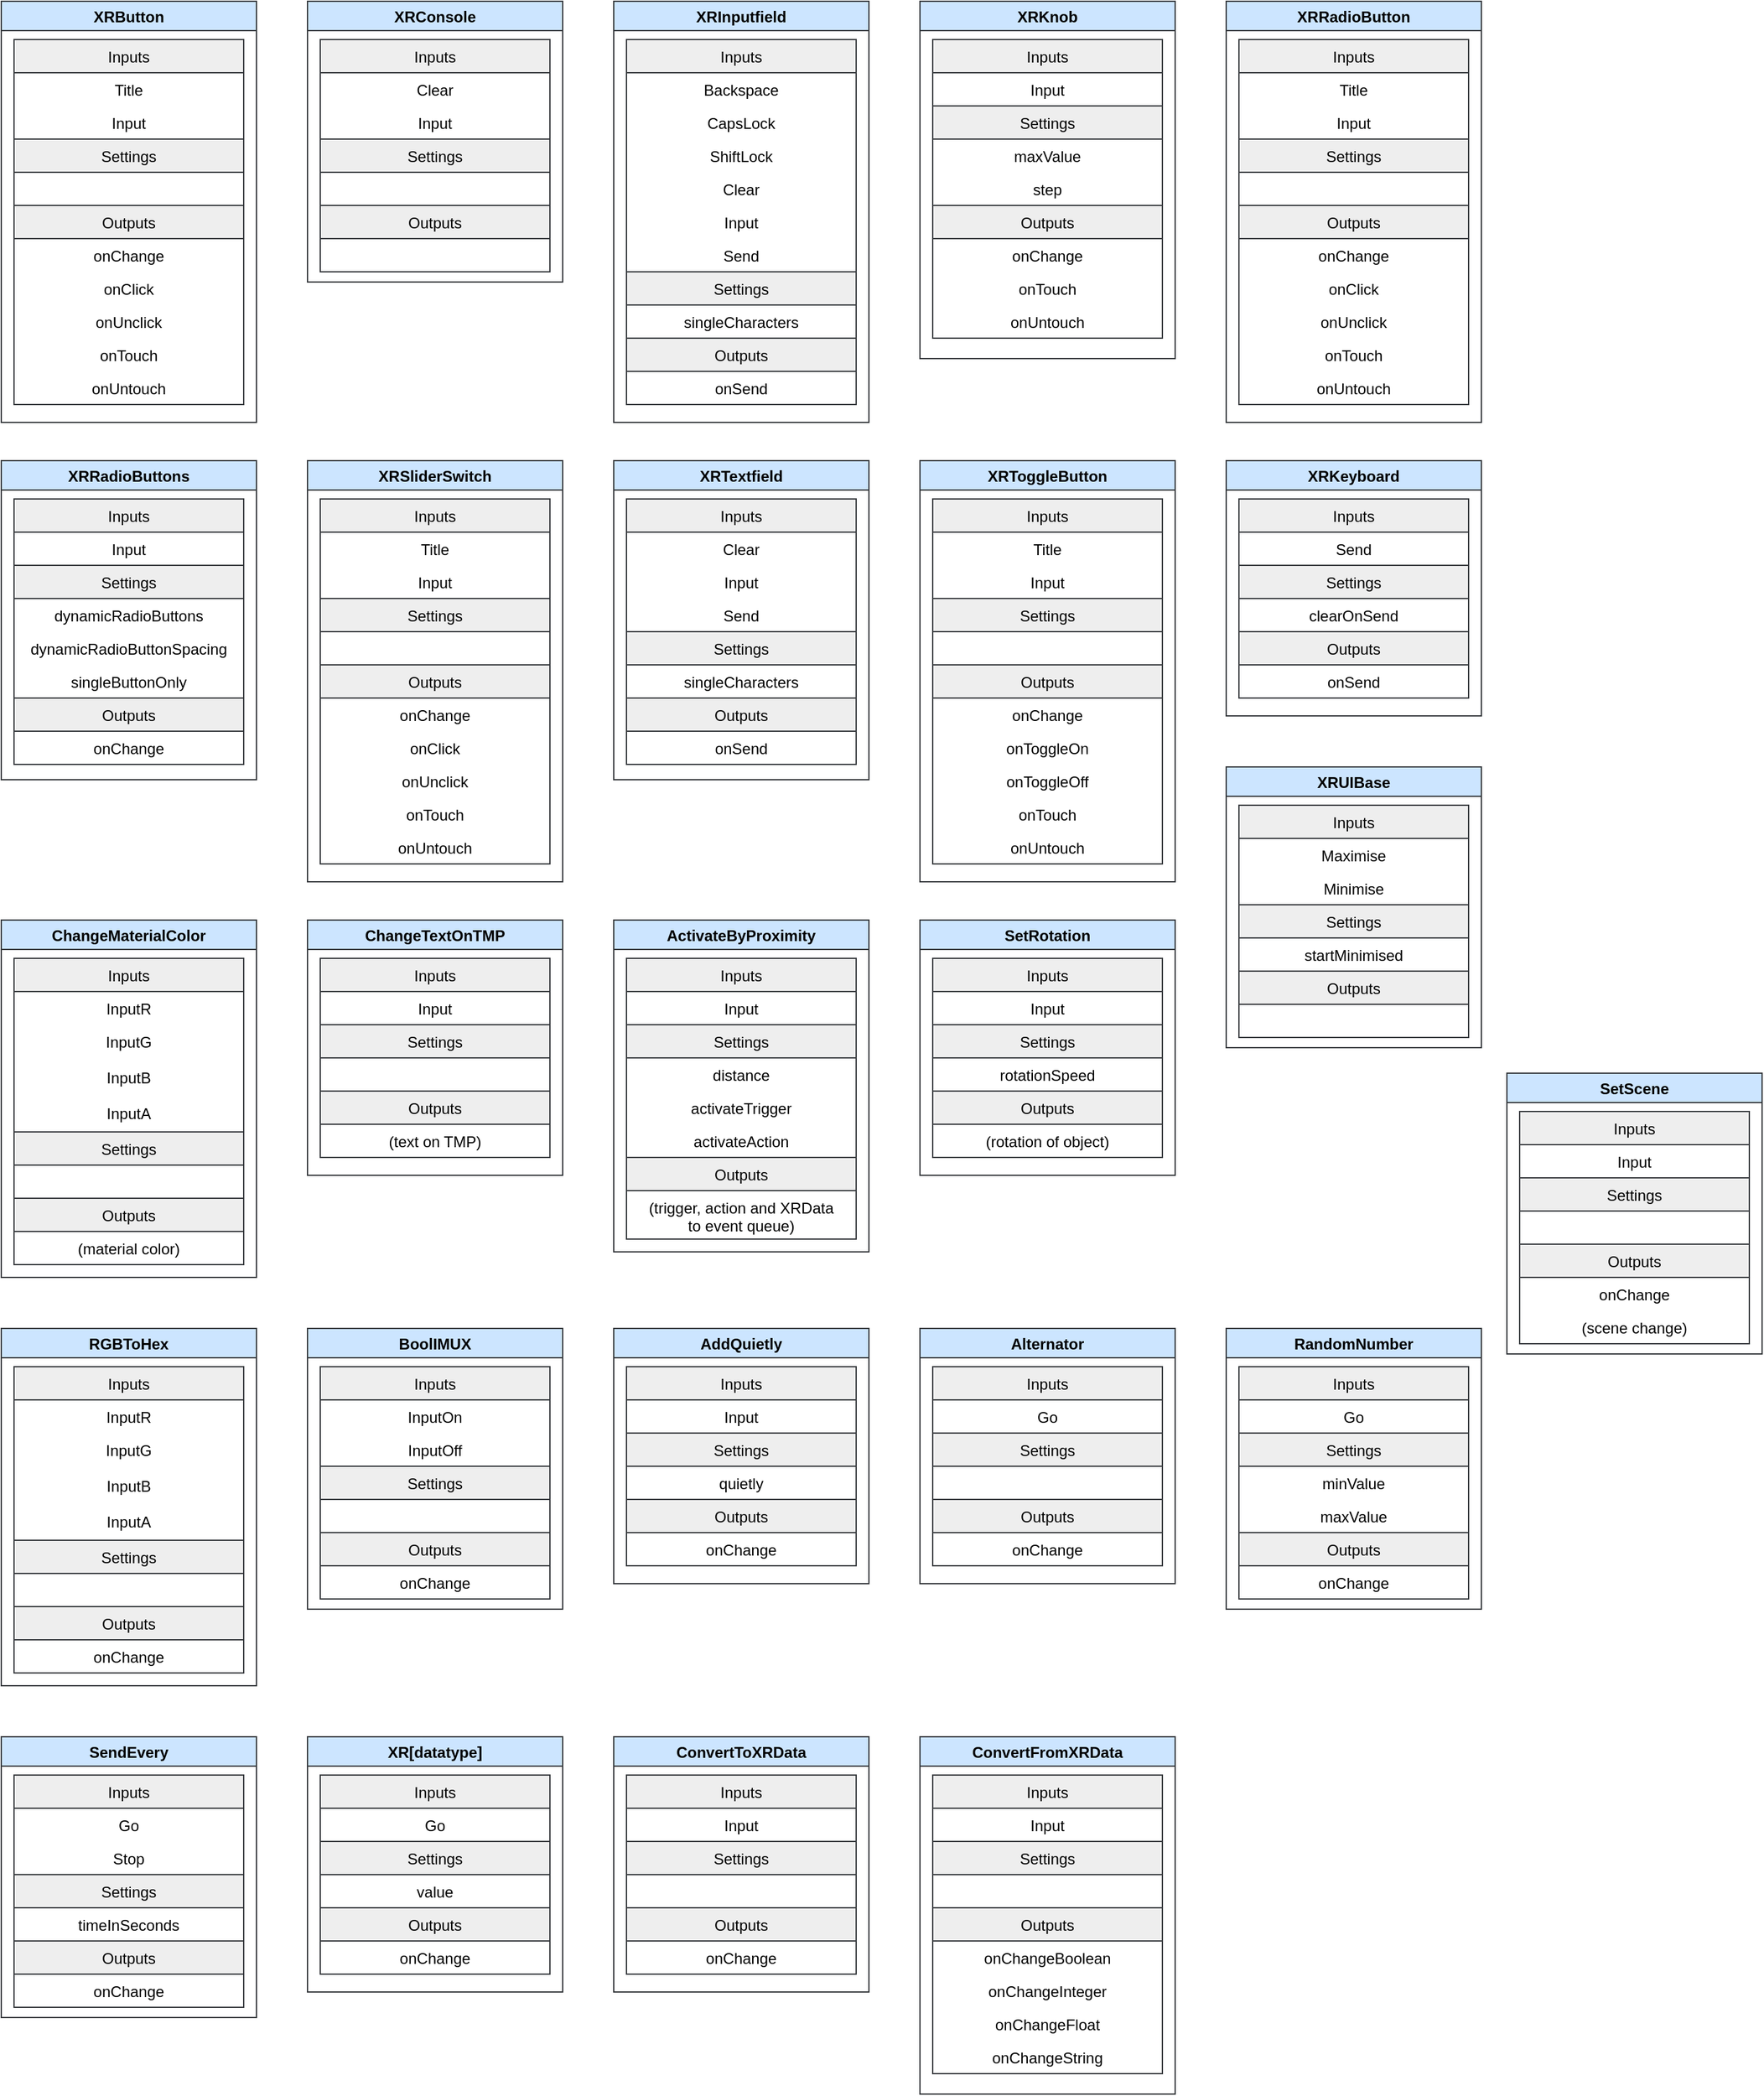 <mxfile version="15.3.8" type="device"><diagram id="MJ5F3qpfisWYV5JJO_Ln" name="Page-1"><mxGraphModel dx="1072" dy="952" grid="1" gridSize="10" guides="1" tooltips="1" connect="1" arrows="1" fold="1" page="1" pageScale="1" pageWidth="1169" pageHeight="827" math="0" shadow="0"><root><mxCell id="0"/><mxCell id="1" parent="0"/><mxCell id="asUWkZ6DKjx6A6hu4KeQ-1" value="XRButton" style="swimlane;resizeHeight=0;fillColor=#cce5ff;strokeColor=#36393d;" parent="1" vertex="1"><mxGeometry x="40" y="40" width="200" height="330" as="geometry"/></mxCell><mxCell id="asUWkZ6DKjx6A6hu4KeQ-2" value="Inputs" style="swimlane;fontStyle=0;childLayout=stackLayout;horizontal=1;startSize=26;horizontalStack=0;resizeParent=1;resizeParentMax=0;resizeLast=0;collapsible=1;marginBottom=0;fillColor=#eeeeee;strokeColor=#36393d;perimeter=rectanglePerimeter;" parent="asUWkZ6DKjx6A6hu4KeQ-1" vertex="1"><mxGeometry x="10" y="30" width="180" height="286" as="geometry"/></mxCell><mxCell id="asUWkZ6DKjx6A6hu4KeQ-3" value="Title" style="text;strokeColor=none;fillColor=none;align=center;verticalAlign=top;spacingLeft=4;spacingRight=4;overflow=hidden;rotatable=0;points=[[0,0.5],[1,0.5]];portConstraint=eastwest;imageAlign=center;" parent="asUWkZ6DKjx6A6hu4KeQ-2" vertex="1"><mxGeometry y="26" width="180" height="26" as="geometry"/></mxCell><mxCell id="asUWkZ6DKjx6A6hu4KeQ-4" value="Input" style="text;strokeColor=none;fillColor=none;align=center;verticalAlign=top;spacingLeft=4;spacingRight=4;overflow=hidden;rotatable=0;points=[[0,0.5],[1,0.5]];portConstraint=eastwest;imageAlign=center;" parent="asUWkZ6DKjx6A6hu4KeQ-2" vertex="1"><mxGeometry y="52" width="180" height="26" as="geometry"/></mxCell><mxCell id="asUWkZ6DKjx6A6hu4KeQ-10" value="Settings" style="text;align=center;verticalAlign=top;spacingLeft=4;spacingRight=4;overflow=hidden;rotatable=0;points=[[0,0.5],[1,0.5]];portConstraint=eastwest;fillColor=#eeeeee;strokeColor=#36393d;imageAlign=center;" parent="asUWkZ6DKjx6A6hu4KeQ-2" vertex="1"><mxGeometry y="78" width="180" height="26" as="geometry"/></mxCell><mxCell id="asUWkZ6DKjx6A6hu4KeQ-12" value=" " style="text;strokeColor=none;fillColor=none;align=center;verticalAlign=top;spacingLeft=4;spacingRight=4;overflow=hidden;rotatable=0;points=[[0,0.5],[1,0.5]];portConstraint=eastwest;imageAlign=center;" parent="asUWkZ6DKjx6A6hu4KeQ-2" vertex="1"><mxGeometry y="104" width="180" height="26" as="geometry"/></mxCell><mxCell id="asUWkZ6DKjx6A6hu4KeQ-11" value="Outputs" style="text;strokeColor=#36393d;fillColor=#eeeeee;align=center;verticalAlign=top;spacingLeft=4;spacingRight=4;overflow=hidden;rotatable=0;points=[[0,0.5],[1,0.5]];portConstraint=eastwest;imageAlign=center;" parent="asUWkZ6DKjx6A6hu4KeQ-2" vertex="1"><mxGeometry y="130" width="180" height="26" as="geometry"/></mxCell><mxCell id="asUWkZ6DKjx6A6hu4KeQ-5" value="onChange" style="text;strokeColor=none;fillColor=none;align=center;verticalAlign=top;spacingLeft=4;spacingRight=4;overflow=hidden;rotatable=0;points=[[0,0.5],[1,0.5]];portConstraint=eastwest;imageAlign=center;" parent="asUWkZ6DKjx6A6hu4KeQ-2" vertex="1"><mxGeometry y="156" width="180" height="26" as="geometry"/></mxCell><mxCell id="asUWkZ6DKjx6A6hu4KeQ-13" value="onClick" style="text;strokeColor=none;fillColor=none;align=center;verticalAlign=top;spacingLeft=4;spacingRight=4;overflow=hidden;rotatable=0;points=[[0,0.5],[1,0.5]];portConstraint=eastwest;imageAlign=center;" parent="asUWkZ6DKjx6A6hu4KeQ-2" vertex="1"><mxGeometry y="182" width="180" height="26" as="geometry"/></mxCell><mxCell id="asUWkZ6DKjx6A6hu4KeQ-14" value="onUnclick" style="text;strokeColor=none;fillColor=none;align=center;verticalAlign=top;spacingLeft=4;spacingRight=4;overflow=hidden;rotatable=0;points=[[0,0.5],[1,0.5]];portConstraint=eastwest;imageAlign=center;" parent="asUWkZ6DKjx6A6hu4KeQ-2" vertex="1"><mxGeometry y="208" width="180" height="26" as="geometry"/></mxCell><mxCell id="asUWkZ6DKjx6A6hu4KeQ-15" value="onTouch" style="text;strokeColor=none;fillColor=none;align=center;verticalAlign=top;spacingLeft=4;spacingRight=4;overflow=hidden;rotatable=0;points=[[0,0.5],[1,0.5]];portConstraint=eastwest;imageAlign=center;" parent="asUWkZ6DKjx6A6hu4KeQ-2" vertex="1"><mxGeometry y="234" width="180" height="26" as="geometry"/></mxCell><mxCell id="asUWkZ6DKjx6A6hu4KeQ-16" value="onUntouch" style="text;strokeColor=none;fillColor=none;align=center;verticalAlign=top;spacingLeft=4;spacingRight=4;overflow=hidden;rotatable=0;points=[[0,0.5],[1,0.5]];portConstraint=eastwest;imageAlign=center;" parent="asUWkZ6DKjx6A6hu4KeQ-2" vertex="1"><mxGeometry y="260" width="180" height="26" as="geometry"/></mxCell><mxCell id="asUWkZ6DKjx6A6hu4KeQ-17" value="XRConsole" style="swimlane;resizeHeight=0;fillColor=#cce5ff;strokeColor=#36393d;" parent="1" vertex="1"><mxGeometry x="280" y="40" width="200" height="220" as="geometry"/></mxCell><mxCell id="asUWkZ6DKjx6A6hu4KeQ-18" value="Inputs" style="swimlane;fontStyle=0;childLayout=stackLayout;horizontal=1;startSize=26;horizontalStack=0;resizeParent=1;resizeParentMax=0;resizeLast=0;collapsible=1;marginBottom=0;fillColor=#eeeeee;strokeColor=#36393d;perimeter=rectanglePerimeter;" parent="asUWkZ6DKjx6A6hu4KeQ-17" vertex="1"><mxGeometry x="10" y="30" width="180" height="182" as="geometry"/></mxCell><mxCell id="asUWkZ6DKjx6A6hu4KeQ-19" value="Clear" style="text;strokeColor=none;fillColor=none;align=center;verticalAlign=top;spacingLeft=4;spacingRight=4;overflow=hidden;rotatable=0;points=[[0,0.5],[1,0.5]];portConstraint=eastwest;imageAlign=center;" parent="asUWkZ6DKjx6A6hu4KeQ-18" vertex="1"><mxGeometry y="26" width="180" height="26" as="geometry"/></mxCell><mxCell id="asUWkZ6DKjx6A6hu4KeQ-20" value="Input" style="text;strokeColor=none;fillColor=none;align=center;verticalAlign=top;spacingLeft=4;spacingRight=4;overflow=hidden;rotatable=0;points=[[0,0.5],[1,0.5]];portConstraint=eastwest;imageAlign=center;" parent="asUWkZ6DKjx6A6hu4KeQ-18" vertex="1"><mxGeometry y="52" width="180" height="26" as="geometry"/></mxCell><mxCell id="asUWkZ6DKjx6A6hu4KeQ-21" value="Settings" style="text;align=center;verticalAlign=top;spacingLeft=4;spacingRight=4;overflow=hidden;rotatable=0;points=[[0,0.5],[1,0.5]];portConstraint=eastwest;fillColor=#eeeeee;strokeColor=#36393d;imageAlign=center;" parent="asUWkZ6DKjx6A6hu4KeQ-18" vertex="1"><mxGeometry y="78" width="180" height="26" as="geometry"/></mxCell><mxCell id="asUWkZ6DKjx6A6hu4KeQ-22" value=" " style="text;strokeColor=none;fillColor=none;align=center;verticalAlign=top;spacingLeft=4;spacingRight=4;overflow=hidden;rotatable=0;points=[[0,0.5],[1,0.5]];portConstraint=eastwest;imageAlign=center;" parent="asUWkZ6DKjx6A6hu4KeQ-18" vertex="1"><mxGeometry y="104" width="180" height="26" as="geometry"/></mxCell><mxCell id="asUWkZ6DKjx6A6hu4KeQ-23" value="Outputs" style="text;strokeColor=#36393d;fillColor=#eeeeee;align=center;verticalAlign=top;spacingLeft=4;spacingRight=4;overflow=hidden;rotatable=0;points=[[0,0.5],[1,0.5]];portConstraint=eastwest;imageAlign=center;" parent="asUWkZ6DKjx6A6hu4KeQ-18" vertex="1"><mxGeometry y="130" width="180" height="26" as="geometry"/></mxCell><mxCell id="asUWkZ6DKjx6A6hu4KeQ-28" value=" " style="text;strokeColor=none;fillColor=none;align=center;verticalAlign=top;spacingLeft=4;spacingRight=4;overflow=hidden;rotatable=0;points=[[0,0.5],[1,0.5]];portConstraint=eastwest;imageAlign=center;" parent="asUWkZ6DKjx6A6hu4KeQ-18" vertex="1"><mxGeometry y="156" width="180" height="26" as="geometry"/></mxCell><mxCell id="asUWkZ6DKjx6A6hu4KeQ-30" value="XRInputfield" style="swimlane;resizeHeight=0;fillColor=#cce5ff;strokeColor=#36393d;" parent="1" vertex="1"><mxGeometry x="520" y="40" width="200" height="330" as="geometry"/></mxCell><mxCell id="asUWkZ6DKjx6A6hu4KeQ-31" value="Inputs" style="swimlane;fontStyle=0;childLayout=stackLayout;horizontal=1;startSize=26;horizontalStack=0;resizeParent=1;resizeParentMax=0;resizeLast=0;collapsible=1;marginBottom=0;fillColor=#eeeeee;strokeColor=#36393d;perimeter=rectanglePerimeter;" parent="asUWkZ6DKjx6A6hu4KeQ-30" vertex="1"><mxGeometry x="10" y="30" width="180" height="286" as="geometry"/></mxCell><mxCell id="asUWkZ6DKjx6A6hu4KeQ-32" value="Backspace" style="text;strokeColor=none;fillColor=none;align=center;verticalAlign=top;spacingLeft=4;spacingRight=4;overflow=hidden;rotatable=0;points=[[0,0.5],[1,0.5]];portConstraint=eastwest;imageAlign=center;" parent="asUWkZ6DKjx6A6hu4KeQ-31" vertex="1"><mxGeometry y="26" width="180" height="26" as="geometry"/></mxCell><mxCell id="asUWkZ6DKjx6A6hu4KeQ-33" value="CapsLock" style="text;strokeColor=none;fillColor=none;align=center;verticalAlign=top;spacingLeft=4;spacingRight=4;overflow=hidden;rotatable=0;points=[[0,0.5],[1,0.5]];portConstraint=eastwest;imageAlign=center;" parent="asUWkZ6DKjx6A6hu4KeQ-31" vertex="1"><mxGeometry y="52" width="180" height="26" as="geometry"/></mxCell><mxCell id="asUWkZ6DKjx6A6hu4KeQ-42" value="ShiftLock" style="text;strokeColor=none;fillColor=none;align=center;verticalAlign=top;spacingLeft=4;spacingRight=4;overflow=hidden;rotatable=0;points=[[0,0.5],[1,0.5]];portConstraint=eastwest;imageAlign=center;" parent="asUWkZ6DKjx6A6hu4KeQ-31" vertex="1"><mxGeometry y="78" width="180" height="26" as="geometry"/></mxCell><mxCell id="asUWkZ6DKjx6A6hu4KeQ-43" value="Clear" style="text;strokeColor=none;fillColor=none;align=center;verticalAlign=top;spacingLeft=4;spacingRight=4;overflow=hidden;rotatable=0;points=[[0,0.5],[1,0.5]];portConstraint=eastwest;imageAlign=center;" parent="asUWkZ6DKjx6A6hu4KeQ-31" vertex="1"><mxGeometry y="104" width="180" height="26" as="geometry"/></mxCell><mxCell id="asUWkZ6DKjx6A6hu4KeQ-44" value="Input" style="text;strokeColor=none;fillColor=none;align=center;verticalAlign=top;spacingLeft=4;spacingRight=4;overflow=hidden;rotatable=0;points=[[0,0.5],[1,0.5]];portConstraint=eastwest;imageAlign=center;" parent="asUWkZ6DKjx6A6hu4KeQ-31" vertex="1"><mxGeometry y="130" width="180" height="26" as="geometry"/></mxCell><mxCell id="asUWkZ6DKjx6A6hu4KeQ-45" value="Send" style="text;strokeColor=none;fillColor=none;align=center;verticalAlign=top;spacingLeft=4;spacingRight=4;overflow=hidden;rotatable=0;points=[[0,0.5],[1,0.5]];portConstraint=eastwest;imageAlign=center;" parent="asUWkZ6DKjx6A6hu4KeQ-31" vertex="1"><mxGeometry y="156" width="180" height="26" as="geometry"/></mxCell><mxCell id="asUWkZ6DKjx6A6hu4KeQ-34" value="Settings" style="text;align=center;verticalAlign=top;spacingLeft=4;spacingRight=4;overflow=hidden;rotatable=0;points=[[0,0.5],[1,0.5]];portConstraint=eastwest;fillColor=#eeeeee;strokeColor=#36393d;imageAlign=center;" parent="asUWkZ6DKjx6A6hu4KeQ-31" vertex="1"><mxGeometry y="182" width="180" height="26" as="geometry"/></mxCell><mxCell id="asUWkZ6DKjx6A6hu4KeQ-35" value="singleCharacters" style="text;strokeColor=none;fillColor=none;align=center;verticalAlign=top;spacingLeft=4;spacingRight=4;overflow=hidden;rotatable=0;points=[[0,0.5],[1,0.5]];portConstraint=eastwest;imageAlign=center;" parent="asUWkZ6DKjx6A6hu4KeQ-31" vertex="1"><mxGeometry y="208" width="180" height="26" as="geometry"/></mxCell><mxCell id="asUWkZ6DKjx6A6hu4KeQ-36" value="Outputs" style="text;strokeColor=#36393d;fillColor=#eeeeee;align=center;verticalAlign=top;spacingLeft=4;spacingRight=4;overflow=hidden;rotatable=0;points=[[0,0.5],[1,0.5]];portConstraint=eastwest;imageAlign=center;" parent="asUWkZ6DKjx6A6hu4KeQ-31" vertex="1"><mxGeometry y="234" width="180" height="26" as="geometry"/></mxCell><mxCell id="asUWkZ6DKjx6A6hu4KeQ-37" value="onSend" style="text;strokeColor=none;fillColor=none;align=center;verticalAlign=top;spacingLeft=4;spacingRight=4;overflow=hidden;rotatable=0;points=[[0,0.5],[1,0.5]];portConstraint=eastwest;imageAlign=center;" parent="asUWkZ6DKjx6A6hu4KeQ-31" vertex="1"><mxGeometry y="260" width="180" height="26" as="geometry"/></mxCell><mxCell id="asUWkZ6DKjx6A6hu4KeQ-46" value="XRKnob" style="swimlane;resizeHeight=0;fillColor=#cce5ff;strokeColor=#36393d;" parent="1" vertex="1"><mxGeometry x="760" y="40" width="200" height="280" as="geometry"/></mxCell><mxCell id="asUWkZ6DKjx6A6hu4KeQ-47" value="Inputs" style="swimlane;fontStyle=0;childLayout=stackLayout;horizontal=1;startSize=26;horizontalStack=0;resizeParent=1;resizeParentMax=0;resizeLast=0;collapsible=1;marginBottom=0;fillColor=#eeeeee;strokeColor=#36393d;perimeter=rectanglePerimeter;" parent="asUWkZ6DKjx6A6hu4KeQ-46" vertex="1"><mxGeometry x="10" y="30" width="180" height="234" as="geometry"/></mxCell><mxCell id="asUWkZ6DKjx6A6hu4KeQ-49" value="Input" style="text;strokeColor=none;fillColor=none;align=center;verticalAlign=top;spacingLeft=4;spacingRight=4;overflow=hidden;rotatable=0;points=[[0,0.5],[1,0.5]];portConstraint=eastwest;imageAlign=center;" parent="asUWkZ6DKjx6A6hu4KeQ-47" vertex="1"><mxGeometry y="26" width="180" height="26" as="geometry"/></mxCell><mxCell id="asUWkZ6DKjx6A6hu4KeQ-50" value="Settings" style="text;align=center;verticalAlign=top;spacingLeft=4;spacingRight=4;overflow=hidden;rotatable=0;points=[[0,0.5],[1,0.5]];portConstraint=eastwest;fillColor=#eeeeee;strokeColor=#36393d;imageAlign=center;" parent="asUWkZ6DKjx6A6hu4KeQ-47" vertex="1"><mxGeometry y="52" width="180" height="26" as="geometry"/></mxCell><mxCell id="asUWkZ6DKjx6A6hu4KeQ-51" value="maxValue" style="text;strokeColor=none;fillColor=none;align=center;verticalAlign=top;spacingLeft=4;spacingRight=4;overflow=hidden;rotatable=0;points=[[0,0.5],[1,0.5]];portConstraint=eastwest;imageAlign=center;" parent="asUWkZ6DKjx6A6hu4KeQ-47" vertex="1"><mxGeometry y="78" width="180" height="26" as="geometry"/></mxCell><mxCell id="asUWkZ6DKjx6A6hu4KeQ-58" value="step" style="text;strokeColor=none;fillColor=none;align=center;verticalAlign=top;spacingLeft=4;spacingRight=4;overflow=hidden;rotatable=0;points=[[0,0.5],[1,0.5]];portConstraint=eastwest;imageAlign=center;" parent="asUWkZ6DKjx6A6hu4KeQ-47" vertex="1"><mxGeometry y="104" width="180" height="26" as="geometry"/></mxCell><mxCell id="asUWkZ6DKjx6A6hu4KeQ-52" value="Outputs" style="text;strokeColor=#36393d;fillColor=#eeeeee;align=center;verticalAlign=top;spacingLeft=4;spacingRight=4;overflow=hidden;rotatable=0;points=[[0,0.5],[1,0.5]];portConstraint=eastwest;imageAlign=center;" parent="asUWkZ6DKjx6A6hu4KeQ-47" vertex="1"><mxGeometry y="130" width="180" height="26" as="geometry"/></mxCell><mxCell id="asUWkZ6DKjx6A6hu4KeQ-53" value="onChange" style="text;strokeColor=none;fillColor=none;align=center;verticalAlign=top;spacingLeft=4;spacingRight=4;overflow=hidden;rotatable=0;points=[[0,0.5],[1,0.5]];portConstraint=eastwest;imageAlign=center;" parent="asUWkZ6DKjx6A6hu4KeQ-47" vertex="1"><mxGeometry y="156" width="180" height="26" as="geometry"/></mxCell><mxCell id="asUWkZ6DKjx6A6hu4KeQ-56" value="onTouch" style="text;strokeColor=none;fillColor=none;align=center;verticalAlign=top;spacingLeft=4;spacingRight=4;overflow=hidden;rotatable=0;points=[[0,0.5],[1,0.5]];portConstraint=eastwest;imageAlign=center;" parent="asUWkZ6DKjx6A6hu4KeQ-47" vertex="1"><mxGeometry y="182" width="180" height="26" as="geometry"/></mxCell><mxCell id="asUWkZ6DKjx6A6hu4KeQ-57" value="onUntouch" style="text;strokeColor=none;fillColor=none;align=center;verticalAlign=top;spacingLeft=4;spacingRight=4;overflow=hidden;rotatable=0;points=[[0,0.5],[1,0.5]];portConstraint=eastwest;imageAlign=center;" parent="asUWkZ6DKjx6A6hu4KeQ-47" vertex="1"><mxGeometry y="208" width="180" height="26" as="geometry"/></mxCell><mxCell id="asUWkZ6DKjx6A6hu4KeQ-59" value="XRRadioButton" style="swimlane;resizeHeight=0;fillColor=#cce5ff;strokeColor=#36393d;" parent="1" vertex="1"><mxGeometry x="1000" y="40" width="200" height="330" as="geometry"/></mxCell><mxCell id="asUWkZ6DKjx6A6hu4KeQ-60" value="Inputs" style="swimlane;fontStyle=0;childLayout=stackLayout;horizontal=1;startSize=26;horizontalStack=0;resizeParent=1;resizeParentMax=0;resizeLast=0;collapsible=1;marginBottom=0;fillColor=#eeeeee;strokeColor=#36393d;perimeter=rectanglePerimeter;" parent="asUWkZ6DKjx6A6hu4KeQ-59" vertex="1"><mxGeometry x="10" y="30" width="180" height="286" as="geometry"/></mxCell><mxCell id="asUWkZ6DKjx6A6hu4KeQ-61" value="Title" style="text;strokeColor=none;fillColor=none;align=center;verticalAlign=top;spacingLeft=4;spacingRight=4;overflow=hidden;rotatable=0;points=[[0,0.5],[1,0.5]];portConstraint=eastwest;imageAlign=center;" parent="asUWkZ6DKjx6A6hu4KeQ-60" vertex="1"><mxGeometry y="26" width="180" height="26" as="geometry"/></mxCell><mxCell id="asUWkZ6DKjx6A6hu4KeQ-69" value="Input" style="text;strokeColor=none;fillColor=none;align=center;verticalAlign=top;spacingLeft=4;spacingRight=4;overflow=hidden;rotatable=0;points=[[0,0.5],[1,0.5]];portConstraint=eastwest;imageAlign=center;" parent="asUWkZ6DKjx6A6hu4KeQ-60" vertex="1"><mxGeometry y="52" width="180" height="26" as="geometry"/></mxCell><mxCell id="asUWkZ6DKjx6A6hu4KeQ-62" value="Settings" style="text;align=center;verticalAlign=top;spacingLeft=4;spacingRight=4;overflow=hidden;rotatable=0;points=[[0,0.5],[1,0.5]];portConstraint=eastwest;fillColor=#eeeeee;strokeColor=#36393d;imageAlign=center;" parent="asUWkZ6DKjx6A6hu4KeQ-60" vertex="1"><mxGeometry y="78" width="180" height="26" as="geometry"/></mxCell><mxCell id="asUWkZ6DKjx6A6hu4KeQ-63" value=" " style="text;strokeColor=none;fillColor=none;align=center;verticalAlign=top;spacingLeft=4;spacingRight=4;overflow=hidden;rotatable=0;points=[[0,0.5],[1,0.5]];portConstraint=eastwest;imageAlign=center;" parent="asUWkZ6DKjx6A6hu4KeQ-60" vertex="1"><mxGeometry y="104" width="180" height="26" as="geometry"/></mxCell><mxCell id="asUWkZ6DKjx6A6hu4KeQ-65" value="Outputs" style="text;strokeColor=#36393d;fillColor=#eeeeee;align=center;verticalAlign=top;spacingLeft=4;spacingRight=4;overflow=hidden;rotatable=0;points=[[0,0.5],[1,0.5]];portConstraint=eastwest;imageAlign=center;" parent="asUWkZ6DKjx6A6hu4KeQ-60" vertex="1"><mxGeometry y="130" width="180" height="26" as="geometry"/></mxCell><mxCell id="asUWkZ6DKjx6A6hu4KeQ-66" value="onChange" style="text;strokeColor=none;fillColor=none;align=center;verticalAlign=top;spacingLeft=4;spacingRight=4;overflow=hidden;rotatable=0;points=[[0,0.5],[1,0.5]];portConstraint=eastwest;imageAlign=center;" parent="asUWkZ6DKjx6A6hu4KeQ-60" vertex="1"><mxGeometry y="156" width="180" height="26" as="geometry"/></mxCell><mxCell id="asUWkZ6DKjx6A6hu4KeQ-70" value="onClick" style="text;strokeColor=none;fillColor=none;align=center;verticalAlign=top;spacingLeft=4;spacingRight=4;overflow=hidden;rotatable=0;points=[[0,0.5],[1,0.5]];portConstraint=eastwest;imageAlign=center;" parent="asUWkZ6DKjx6A6hu4KeQ-60" vertex="1"><mxGeometry y="182" width="180" height="26" as="geometry"/></mxCell><mxCell id="asUWkZ6DKjx6A6hu4KeQ-71" value="onUnclick" style="text;strokeColor=none;fillColor=none;align=center;verticalAlign=top;spacingLeft=4;spacingRight=4;overflow=hidden;rotatable=0;points=[[0,0.5],[1,0.5]];portConstraint=eastwest;imageAlign=center;" parent="asUWkZ6DKjx6A6hu4KeQ-60" vertex="1"><mxGeometry y="208" width="180" height="26" as="geometry"/></mxCell><mxCell id="asUWkZ6DKjx6A6hu4KeQ-67" value="onTouch" style="text;strokeColor=none;fillColor=none;align=center;verticalAlign=top;spacingLeft=4;spacingRight=4;overflow=hidden;rotatable=0;points=[[0,0.5],[1,0.5]];portConstraint=eastwest;imageAlign=center;" parent="asUWkZ6DKjx6A6hu4KeQ-60" vertex="1"><mxGeometry y="234" width="180" height="26" as="geometry"/></mxCell><mxCell id="asUWkZ6DKjx6A6hu4KeQ-68" value="onUntouch" style="text;strokeColor=none;fillColor=none;align=center;verticalAlign=top;spacingLeft=4;spacingRight=4;overflow=hidden;rotatable=0;points=[[0,0.5],[1,0.5]];portConstraint=eastwest;imageAlign=center;" parent="asUWkZ6DKjx6A6hu4KeQ-60" vertex="1"><mxGeometry y="260" width="180" height="26" as="geometry"/></mxCell><mxCell id="asUWkZ6DKjx6A6hu4KeQ-72" value="XRRadioButtons" style="swimlane;resizeHeight=0;fillColor=#cce5ff;strokeColor=#36393d;" parent="1" vertex="1"><mxGeometry x="40" y="400" width="200" height="250" as="geometry"/></mxCell><mxCell id="asUWkZ6DKjx6A6hu4KeQ-73" value="Inputs" style="swimlane;fontStyle=0;childLayout=stackLayout;horizontal=1;startSize=26;horizontalStack=0;resizeParent=1;resizeParentMax=0;resizeLast=0;collapsible=1;marginBottom=0;fillColor=#eeeeee;strokeColor=#36393d;perimeter=rectanglePerimeter;" parent="asUWkZ6DKjx6A6hu4KeQ-72" vertex="1"><mxGeometry x="10" y="30" width="180" height="208" as="geometry"/></mxCell><mxCell id="asUWkZ6DKjx6A6hu4KeQ-75" value="Input" style="text;strokeColor=none;fillColor=none;align=center;verticalAlign=top;spacingLeft=4;spacingRight=4;overflow=hidden;rotatable=0;points=[[0,0.5],[1,0.5]];portConstraint=eastwest;imageAlign=center;" parent="asUWkZ6DKjx6A6hu4KeQ-73" vertex="1"><mxGeometry y="26" width="180" height="26" as="geometry"/></mxCell><mxCell id="asUWkZ6DKjx6A6hu4KeQ-76" value="Settings" style="text;align=center;verticalAlign=top;spacingLeft=4;spacingRight=4;overflow=hidden;rotatable=0;points=[[0,0.5],[1,0.5]];portConstraint=eastwest;fillColor=#eeeeee;strokeColor=#36393d;imageAlign=center;" parent="asUWkZ6DKjx6A6hu4KeQ-73" vertex="1"><mxGeometry y="52" width="180" height="26" as="geometry"/></mxCell><mxCell id="asUWkZ6DKjx6A6hu4KeQ-77" value="dynamicRadioButtons" style="text;strokeColor=none;fillColor=none;align=center;verticalAlign=top;spacingLeft=4;spacingRight=4;overflow=hidden;rotatable=0;points=[[0,0.5],[1,0.5]];portConstraint=eastwest;imageAlign=center;" parent="asUWkZ6DKjx6A6hu4KeQ-73" vertex="1"><mxGeometry y="78" width="180" height="26" as="geometry"/></mxCell><mxCell id="asUWkZ6DKjx6A6hu4KeQ-84" value="dynamicRadioButtonSpacing" style="text;strokeColor=none;fillColor=none;align=center;verticalAlign=top;spacingLeft=4;spacingRight=4;overflow=hidden;rotatable=0;points=[[0,0.5],[1,0.5]];portConstraint=eastwest;imageAlign=center;" parent="asUWkZ6DKjx6A6hu4KeQ-73" vertex="1"><mxGeometry y="104" width="180" height="26" as="geometry"/></mxCell><mxCell id="asUWkZ6DKjx6A6hu4KeQ-85" value="singleButtonOnly" style="text;strokeColor=none;fillColor=none;align=center;verticalAlign=top;spacingLeft=4;spacingRight=4;overflow=hidden;rotatable=0;points=[[0,0.5],[1,0.5]];portConstraint=eastwest;imageAlign=center;" parent="asUWkZ6DKjx6A6hu4KeQ-73" vertex="1"><mxGeometry y="130" width="180" height="26" as="geometry"/></mxCell><mxCell id="asUWkZ6DKjx6A6hu4KeQ-78" value="Outputs" style="text;strokeColor=#36393d;fillColor=#eeeeee;align=center;verticalAlign=top;spacingLeft=4;spacingRight=4;overflow=hidden;rotatable=0;points=[[0,0.5],[1,0.5]];portConstraint=eastwest;imageAlign=center;" parent="asUWkZ6DKjx6A6hu4KeQ-73" vertex="1"><mxGeometry y="156" width="180" height="26" as="geometry"/></mxCell><mxCell id="asUWkZ6DKjx6A6hu4KeQ-79" value="onChange" style="text;strokeColor=none;fillColor=none;align=center;verticalAlign=top;spacingLeft=4;spacingRight=4;overflow=hidden;rotatable=0;points=[[0,0.5],[1,0.5]];portConstraint=eastwest;imageAlign=center;" parent="asUWkZ6DKjx6A6hu4KeQ-73" vertex="1"><mxGeometry y="182" width="180" height="26" as="geometry"/></mxCell><mxCell id="asUWkZ6DKjx6A6hu4KeQ-86" value="XRSliderSwitch" style="swimlane;resizeHeight=0;fillColor=#cce5ff;strokeColor=#36393d;" parent="1" vertex="1"><mxGeometry x="280" y="400" width="200" height="330" as="geometry"/></mxCell><mxCell id="asUWkZ6DKjx6A6hu4KeQ-87" value="Inputs" style="swimlane;fontStyle=0;childLayout=stackLayout;horizontal=1;startSize=26;horizontalStack=0;resizeParent=1;resizeParentMax=0;resizeLast=0;collapsible=1;marginBottom=0;fillColor=#eeeeee;strokeColor=#36393d;perimeter=rectanglePerimeter;" parent="asUWkZ6DKjx6A6hu4KeQ-86" vertex="1"><mxGeometry x="10" y="30" width="180" height="286" as="geometry"/></mxCell><mxCell id="asUWkZ6DKjx6A6hu4KeQ-88" value="Title" style="text;strokeColor=none;fillColor=none;align=center;verticalAlign=top;spacingLeft=4;spacingRight=4;overflow=hidden;rotatable=0;points=[[0,0.5],[1,0.5]];portConstraint=eastwest;imageAlign=center;" parent="asUWkZ6DKjx6A6hu4KeQ-87" vertex="1"><mxGeometry y="26" width="180" height="26" as="geometry"/></mxCell><mxCell id="asUWkZ6DKjx6A6hu4KeQ-89" value="Input" style="text;strokeColor=none;fillColor=none;align=center;verticalAlign=top;spacingLeft=4;spacingRight=4;overflow=hidden;rotatable=0;points=[[0,0.5],[1,0.5]];portConstraint=eastwest;imageAlign=center;" parent="asUWkZ6DKjx6A6hu4KeQ-87" vertex="1"><mxGeometry y="52" width="180" height="26" as="geometry"/></mxCell><mxCell id="asUWkZ6DKjx6A6hu4KeQ-90" value="Settings" style="text;align=center;verticalAlign=top;spacingLeft=4;spacingRight=4;overflow=hidden;rotatable=0;points=[[0,0.5],[1,0.5]];portConstraint=eastwest;fillColor=#eeeeee;strokeColor=#36393d;imageAlign=center;" parent="asUWkZ6DKjx6A6hu4KeQ-87" vertex="1"><mxGeometry y="78" width="180" height="26" as="geometry"/></mxCell><mxCell id="asUWkZ6DKjx6A6hu4KeQ-91" value=" " style="text;strokeColor=none;fillColor=none;align=center;verticalAlign=top;spacingLeft=4;spacingRight=4;overflow=hidden;rotatable=0;points=[[0,0.5],[1,0.5]];portConstraint=eastwest;imageAlign=center;" parent="asUWkZ6DKjx6A6hu4KeQ-87" vertex="1"><mxGeometry y="104" width="180" height="26" as="geometry"/></mxCell><mxCell id="asUWkZ6DKjx6A6hu4KeQ-92" value="Outputs" style="text;strokeColor=#36393d;fillColor=#eeeeee;align=center;verticalAlign=top;spacingLeft=4;spacingRight=4;overflow=hidden;rotatable=0;points=[[0,0.5],[1,0.5]];portConstraint=eastwest;imageAlign=center;" parent="asUWkZ6DKjx6A6hu4KeQ-87" vertex="1"><mxGeometry y="130" width="180" height="26" as="geometry"/></mxCell><mxCell id="asUWkZ6DKjx6A6hu4KeQ-93" value="onChange" style="text;strokeColor=none;fillColor=none;align=center;verticalAlign=top;spacingLeft=4;spacingRight=4;overflow=hidden;rotatable=0;points=[[0,0.5],[1,0.5]];portConstraint=eastwest;imageAlign=center;" parent="asUWkZ6DKjx6A6hu4KeQ-87" vertex="1"><mxGeometry y="156" width="180" height="26" as="geometry"/></mxCell><mxCell id="asUWkZ6DKjx6A6hu4KeQ-94" value="onClick" style="text;strokeColor=none;fillColor=none;align=center;verticalAlign=top;spacingLeft=4;spacingRight=4;overflow=hidden;rotatable=0;points=[[0,0.5],[1,0.5]];portConstraint=eastwest;imageAlign=center;" parent="asUWkZ6DKjx6A6hu4KeQ-87" vertex="1"><mxGeometry y="182" width="180" height="26" as="geometry"/></mxCell><mxCell id="asUWkZ6DKjx6A6hu4KeQ-95" value="onUnclick" style="text;strokeColor=none;fillColor=none;align=center;verticalAlign=top;spacingLeft=4;spacingRight=4;overflow=hidden;rotatable=0;points=[[0,0.5],[1,0.5]];portConstraint=eastwest;imageAlign=center;" parent="asUWkZ6DKjx6A6hu4KeQ-87" vertex="1"><mxGeometry y="208" width="180" height="26" as="geometry"/></mxCell><mxCell id="asUWkZ6DKjx6A6hu4KeQ-96" value="onTouch" style="text;strokeColor=none;fillColor=none;align=center;verticalAlign=top;spacingLeft=4;spacingRight=4;overflow=hidden;rotatable=0;points=[[0,0.5],[1,0.5]];portConstraint=eastwest;imageAlign=center;" parent="asUWkZ6DKjx6A6hu4KeQ-87" vertex="1"><mxGeometry y="234" width="180" height="26" as="geometry"/></mxCell><mxCell id="asUWkZ6DKjx6A6hu4KeQ-97" value="onUntouch" style="text;strokeColor=none;fillColor=none;align=center;verticalAlign=top;spacingLeft=4;spacingRight=4;overflow=hidden;rotatable=0;points=[[0,0.5],[1,0.5]];portConstraint=eastwest;imageAlign=center;" parent="asUWkZ6DKjx6A6hu4KeQ-87" vertex="1"><mxGeometry y="260" width="180" height="26" as="geometry"/></mxCell><mxCell id="asUWkZ6DKjx6A6hu4KeQ-98" value="XRTextfield" style="swimlane;resizeHeight=0;fillColor=#cce5ff;strokeColor=#36393d;" parent="1" vertex="1"><mxGeometry x="520" y="400" width="200" height="250" as="geometry"/></mxCell><mxCell id="asUWkZ6DKjx6A6hu4KeQ-99" value="Inputs" style="swimlane;fontStyle=0;childLayout=stackLayout;horizontal=1;startSize=26;horizontalStack=0;resizeParent=1;resizeParentMax=0;resizeLast=0;collapsible=1;marginBottom=0;fillColor=#eeeeee;strokeColor=#36393d;perimeter=rectanglePerimeter;" parent="asUWkZ6DKjx6A6hu4KeQ-98" vertex="1"><mxGeometry x="10" y="30" width="180" height="208" as="geometry"/></mxCell><mxCell id="asUWkZ6DKjx6A6hu4KeQ-103" value="Clear" style="text;strokeColor=none;fillColor=none;align=center;verticalAlign=top;spacingLeft=4;spacingRight=4;overflow=hidden;rotatable=0;points=[[0,0.5],[1,0.5]];portConstraint=eastwest;imageAlign=center;" parent="asUWkZ6DKjx6A6hu4KeQ-99" vertex="1"><mxGeometry y="26" width="180" height="26" as="geometry"/></mxCell><mxCell id="asUWkZ6DKjx6A6hu4KeQ-104" value="Input" style="text;strokeColor=none;fillColor=none;align=center;verticalAlign=top;spacingLeft=4;spacingRight=4;overflow=hidden;rotatable=0;points=[[0,0.5],[1,0.5]];portConstraint=eastwest;imageAlign=center;" parent="asUWkZ6DKjx6A6hu4KeQ-99" vertex="1"><mxGeometry y="52" width="180" height="26" as="geometry"/></mxCell><mxCell id="asUWkZ6DKjx6A6hu4KeQ-105" value="Send" style="text;strokeColor=none;fillColor=none;align=center;verticalAlign=top;spacingLeft=4;spacingRight=4;overflow=hidden;rotatable=0;points=[[0,0.5],[1,0.5]];portConstraint=eastwest;imageAlign=center;" parent="asUWkZ6DKjx6A6hu4KeQ-99" vertex="1"><mxGeometry y="78" width="180" height="26" as="geometry"/></mxCell><mxCell id="asUWkZ6DKjx6A6hu4KeQ-106" value="Settings" style="text;align=center;verticalAlign=top;spacingLeft=4;spacingRight=4;overflow=hidden;rotatable=0;points=[[0,0.5],[1,0.5]];portConstraint=eastwest;fillColor=#eeeeee;strokeColor=#36393d;imageAlign=center;" parent="asUWkZ6DKjx6A6hu4KeQ-99" vertex="1"><mxGeometry y="104" width="180" height="26" as="geometry"/></mxCell><mxCell id="asUWkZ6DKjx6A6hu4KeQ-107" value="singleCharacters" style="text;strokeColor=none;fillColor=none;align=center;verticalAlign=top;spacingLeft=4;spacingRight=4;overflow=hidden;rotatable=0;points=[[0,0.5],[1,0.5]];portConstraint=eastwest;imageAlign=center;" parent="asUWkZ6DKjx6A6hu4KeQ-99" vertex="1"><mxGeometry y="130" width="180" height="26" as="geometry"/></mxCell><mxCell id="asUWkZ6DKjx6A6hu4KeQ-108" value="Outputs" style="text;strokeColor=#36393d;fillColor=#eeeeee;align=center;verticalAlign=top;spacingLeft=4;spacingRight=4;overflow=hidden;rotatable=0;points=[[0,0.5],[1,0.5]];portConstraint=eastwest;imageAlign=center;" parent="asUWkZ6DKjx6A6hu4KeQ-99" vertex="1"><mxGeometry y="156" width="180" height="26" as="geometry"/></mxCell><mxCell id="asUWkZ6DKjx6A6hu4KeQ-109" value="onSend" style="text;strokeColor=none;fillColor=none;align=center;verticalAlign=top;spacingLeft=4;spacingRight=4;overflow=hidden;rotatable=0;points=[[0,0.5],[1,0.5]];portConstraint=eastwest;imageAlign=center;" parent="asUWkZ6DKjx6A6hu4KeQ-99" vertex="1"><mxGeometry y="182" width="180" height="26" as="geometry"/></mxCell><mxCell id="asUWkZ6DKjx6A6hu4KeQ-110" value="XRToggleButton" style="swimlane;resizeHeight=0;fillColor=#cce5ff;strokeColor=#36393d;startSize=23;" parent="1" vertex="1"><mxGeometry x="760" y="400" width="200" height="330" as="geometry"/></mxCell><mxCell id="asUWkZ6DKjx6A6hu4KeQ-111" value="Inputs" style="swimlane;fontStyle=0;childLayout=stackLayout;horizontal=1;startSize=26;horizontalStack=0;resizeParent=1;resizeParentMax=0;resizeLast=0;collapsible=1;marginBottom=0;fillColor=#eeeeee;strokeColor=#36393d;perimeter=rectanglePerimeter;" parent="asUWkZ6DKjx6A6hu4KeQ-110" vertex="1"><mxGeometry x="10" y="30" width="180" height="286" as="geometry"/></mxCell><mxCell id="asUWkZ6DKjx6A6hu4KeQ-112" value="Title" style="text;strokeColor=none;fillColor=none;align=center;verticalAlign=top;spacingLeft=4;spacingRight=4;overflow=hidden;rotatable=0;points=[[0,0.5],[1,0.5]];portConstraint=eastwest;imageAlign=center;" parent="asUWkZ6DKjx6A6hu4KeQ-111" vertex="1"><mxGeometry y="26" width="180" height="26" as="geometry"/></mxCell><mxCell id="asUWkZ6DKjx6A6hu4KeQ-113" value="Input" style="text;strokeColor=none;fillColor=none;align=center;verticalAlign=top;spacingLeft=4;spacingRight=4;overflow=hidden;rotatable=0;points=[[0,0.5],[1,0.5]];portConstraint=eastwest;imageAlign=center;" parent="asUWkZ6DKjx6A6hu4KeQ-111" vertex="1"><mxGeometry y="52" width="180" height="26" as="geometry"/></mxCell><mxCell id="asUWkZ6DKjx6A6hu4KeQ-114" value="Settings" style="text;align=center;verticalAlign=top;spacingLeft=4;spacingRight=4;overflow=hidden;rotatable=0;points=[[0,0.5],[1,0.5]];portConstraint=eastwest;fillColor=#eeeeee;strokeColor=#36393d;imageAlign=center;" parent="asUWkZ6DKjx6A6hu4KeQ-111" vertex="1"><mxGeometry y="78" width="180" height="26" as="geometry"/></mxCell><mxCell id="asUWkZ6DKjx6A6hu4KeQ-115" value=" " style="text;strokeColor=none;fillColor=none;align=center;verticalAlign=top;spacingLeft=4;spacingRight=4;overflow=hidden;rotatable=0;points=[[0,0.5],[1,0.5]];portConstraint=eastwest;imageAlign=center;" parent="asUWkZ6DKjx6A6hu4KeQ-111" vertex="1"><mxGeometry y="104" width="180" height="26" as="geometry"/></mxCell><mxCell id="asUWkZ6DKjx6A6hu4KeQ-116" value="Outputs" style="text;strokeColor=#36393d;fillColor=#eeeeee;align=center;verticalAlign=top;spacingLeft=4;spacingRight=4;overflow=hidden;rotatable=0;points=[[0,0.5],[1,0.5]];portConstraint=eastwest;imageAlign=center;" parent="asUWkZ6DKjx6A6hu4KeQ-111" vertex="1"><mxGeometry y="130" width="180" height="26" as="geometry"/></mxCell><mxCell id="asUWkZ6DKjx6A6hu4KeQ-117" value="onChange" style="text;strokeColor=none;fillColor=none;align=center;verticalAlign=top;spacingLeft=4;spacingRight=4;overflow=hidden;rotatable=0;points=[[0,0.5],[1,0.5]];portConstraint=eastwest;imageAlign=center;" parent="asUWkZ6DKjx6A6hu4KeQ-111" vertex="1"><mxGeometry y="156" width="180" height="26" as="geometry"/></mxCell><mxCell id="asUWkZ6DKjx6A6hu4KeQ-118" value="onToggleOn" style="text;strokeColor=none;fillColor=none;align=center;verticalAlign=top;spacingLeft=4;spacingRight=4;overflow=hidden;rotatable=0;points=[[0,0.5],[1,0.5]];portConstraint=eastwest;imageAlign=center;" parent="asUWkZ6DKjx6A6hu4KeQ-111" vertex="1"><mxGeometry y="182" width="180" height="26" as="geometry"/></mxCell><mxCell id="asUWkZ6DKjx6A6hu4KeQ-119" value="onToggleOff" style="text;strokeColor=none;fillColor=none;align=center;verticalAlign=top;spacingLeft=4;spacingRight=4;overflow=hidden;rotatable=0;points=[[0,0.5],[1,0.5]];portConstraint=eastwest;imageAlign=center;" parent="asUWkZ6DKjx6A6hu4KeQ-111" vertex="1"><mxGeometry y="208" width="180" height="26" as="geometry"/></mxCell><mxCell id="asUWkZ6DKjx6A6hu4KeQ-120" value="onTouch" style="text;strokeColor=none;fillColor=none;align=center;verticalAlign=top;spacingLeft=4;spacingRight=4;overflow=hidden;rotatable=0;points=[[0,0.5],[1,0.5]];portConstraint=eastwest;imageAlign=center;" parent="asUWkZ6DKjx6A6hu4KeQ-111" vertex="1"><mxGeometry y="234" width="180" height="26" as="geometry"/></mxCell><mxCell id="asUWkZ6DKjx6A6hu4KeQ-121" value="onUntouch" style="text;strokeColor=none;fillColor=none;align=center;verticalAlign=top;spacingLeft=4;spacingRight=4;overflow=hidden;rotatable=0;points=[[0,0.5],[1,0.5]];portConstraint=eastwest;imageAlign=center;" parent="asUWkZ6DKjx6A6hu4KeQ-111" vertex="1"><mxGeometry y="260" width="180" height="26" as="geometry"/></mxCell><mxCell id="asUWkZ6DKjx6A6hu4KeQ-122" value="ChangeMaterialColor" style="swimlane;resizeHeight=0;fillColor=#cce5ff;strokeColor=#36393d;" parent="1" vertex="1"><mxGeometry x="40" y="760" width="200" height="280" as="geometry"/></mxCell><mxCell id="asUWkZ6DKjx6A6hu4KeQ-123" value="Inputs" style="swimlane;fontStyle=0;childLayout=stackLayout;horizontal=1;startSize=26;horizontalStack=0;resizeParent=1;resizeParentMax=0;resizeLast=0;collapsible=1;marginBottom=0;fillColor=#eeeeee;strokeColor=#36393d;perimeter=rectanglePerimeter;" parent="asUWkZ6DKjx6A6hu4KeQ-122" vertex="1"><mxGeometry x="10" y="30" width="180" height="240" as="geometry"/></mxCell><mxCell id="asUWkZ6DKjx6A6hu4KeQ-124" value="InputR" style="text;strokeColor=none;fillColor=none;align=center;verticalAlign=top;spacingLeft=4;spacingRight=4;overflow=hidden;rotatable=0;points=[[0,0.5],[1,0.5]];portConstraint=eastwest;imageAlign=center;" parent="asUWkZ6DKjx6A6hu4KeQ-123" vertex="1"><mxGeometry y="26" width="180" height="26" as="geometry"/></mxCell><mxCell id="asUWkZ6DKjx6A6hu4KeQ-130" value="InputG" style="text;strokeColor=none;fillColor=none;align=center;verticalAlign=top;spacingLeft=4;spacingRight=4;overflow=hidden;rotatable=0;points=[[0,0.5],[1,0.5]];portConstraint=eastwest;imageAlign=center;" parent="asUWkZ6DKjx6A6hu4KeQ-123" vertex="1"><mxGeometry y="52" width="180" height="28" as="geometry"/></mxCell><mxCell id="asUWkZ6DKjx6A6hu4KeQ-131" value="InputB" style="text;strokeColor=none;fillColor=none;align=center;verticalAlign=top;spacingLeft=4;spacingRight=4;overflow=hidden;rotatable=0;points=[[0,0.5],[1,0.5]];portConstraint=eastwest;imageAlign=center;" parent="asUWkZ6DKjx6A6hu4KeQ-123" vertex="1"><mxGeometry y="80" width="180" height="28" as="geometry"/></mxCell><mxCell id="asUWkZ6DKjx6A6hu4KeQ-125" value="InputA" style="text;strokeColor=none;fillColor=none;align=center;verticalAlign=top;spacingLeft=4;spacingRight=4;overflow=hidden;rotatable=0;points=[[0,0.5],[1,0.5]];portConstraint=eastwest;imageAlign=center;" parent="asUWkZ6DKjx6A6hu4KeQ-123" vertex="1"><mxGeometry y="108" width="180" height="28" as="geometry"/></mxCell><mxCell id="asUWkZ6DKjx6A6hu4KeQ-126" value="Settings" style="text;align=center;verticalAlign=top;spacingLeft=4;spacingRight=4;overflow=hidden;rotatable=0;points=[[0,0.5],[1,0.5]];portConstraint=eastwest;fillColor=#eeeeee;strokeColor=#36393d;imageAlign=center;" parent="asUWkZ6DKjx6A6hu4KeQ-123" vertex="1"><mxGeometry y="136" width="180" height="26" as="geometry"/></mxCell><mxCell id="asUWkZ6DKjx6A6hu4KeQ-127" value=" " style="text;strokeColor=none;fillColor=none;align=center;verticalAlign=top;spacingLeft=4;spacingRight=4;overflow=hidden;rotatable=0;points=[[0,0.5],[1,0.5]];portConstraint=eastwest;imageAlign=center;" parent="asUWkZ6DKjx6A6hu4KeQ-123" vertex="1"><mxGeometry y="162" width="180" height="26" as="geometry"/></mxCell><mxCell id="asUWkZ6DKjx6A6hu4KeQ-128" value="Outputs" style="text;strokeColor=#36393d;fillColor=#eeeeee;align=center;verticalAlign=top;spacingLeft=4;spacingRight=4;overflow=hidden;rotatable=0;points=[[0,0.5],[1,0.5]];portConstraint=eastwest;imageAlign=center;" parent="asUWkZ6DKjx6A6hu4KeQ-123" vertex="1"><mxGeometry y="188" width="180" height="26" as="geometry"/></mxCell><mxCell id="asUWkZ6DKjx6A6hu4KeQ-129" value="(material color)" style="text;strokeColor=none;fillColor=none;align=center;verticalAlign=top;spacingLeft=4;spacingRight=4;overflow=hidden;rotatable=0;points=[[0,0.5],[1,0.5]];portConstraint=eastwest;imageAlign=center;" parent="asUWkZ6DKjx6A6hu4KeQ-123" vertex="1"><mxGeometry y="214" width="180" height="26" as="geometry"/></mxCell><mxCell id="asUWkZ6DKjx6A6hu4KeQ-132" value="ChangeTextOnTMP" style="swimlane;resizeHeight=0;fillColor=#cce5ff;strokeColor=#36393d;startSize=23;" parent="1" vertex="1"><mxGeometry x="280" y="760" width="200" height="200" as="geometry"/></mxCell><mxCell id="asUWkZ6DKjx6A6hu4KeQ-133" value="Inputs" style="swimlane;fontStyle=0;childLayout=stackLayout;horizontal=1;startSize=26;horizontalStack=0;resizeParent=1;resizeParentMax=0;resizeLast=0;collapsible=1;marginBottom=0;fillColor=#eeeeee;strokeColor=#36393d;perimeter=rectanglePerimeter;" parent="asUWkZ6DKjx6A6hu4KeQ-132" vertex="1"><mxGeometry x="10" y="30" width="180" height="156" as="geometry"/></mxCell><mxCell id="asUWkZ6DKjx6A6hu4KeQ-134" value="Input" style="text;strokeColor=none;fillColor=none;align=center;verticalAlign=top;spacingLeft=4;spacingRight=4;overflow=hidden;rotatable=0;points=[[0,0.5],[1,0.5]];portConstraint=eastwest;imageAlign=center;" parent="asUWkZ6DKjx6A6hu4KeQ-133" vertex="1"><mxGeometry y="26" width="180" height="26" as="geometry"/></mxCell><mxCell id="asUWkZ6DKjx6A6hu4KeQ-138" value="Settings" style="text;align=center;verticalAlign=top;spacingLeft=4;spacingRight=4;overflow=hidden;rotatable=0;points=[[0,0.5],[1,0.5]];portConstraint=eastwest;fillColor=#eeeeee;strokeColor=#36393d;imageAlign=center;" parent="asUWkZ6DKjx6A6hu4KeQ-133" vertex="1"><mxGeometry y="52" width="180" height="26" as="geometry"/></mxCell><mxCell id="asUWkZ6DKjx6A6hu4KeQ-139" value=" " style="text;strokeColor=none;fillColor=none;align=center;verticalAlign=top;spacingLeft=4;spacingRight=4;overflow=hidden;rotatable=0;points=[[0,0.5],[1,0.5]];portConstraint=eastwest;imageAlign=center;" parent="asUWkZ6DKjx6A6hu4KeQ-133" vertex="1"><mxGeometry y="78" width="180" height="26" as="geometry"/></mxCell><mxCell id="asUWkZ6DKjx6A6hu4KeQ-140" value="Outputs" style="text;strokeColor=#36393d;fillColor=#eeeeee;align=center;verticalAlign=top;spacingLeft=4;spacingRight=4;overflow=hidden;rotatable=0;points=[[0,0.5],[1,0.5]];portConstraint=eastwest;imageAlign=center;" parent="asUWkZ6DKjx6A6hu4KeQ-133" vertex="1"><mxGeometry y="104" width="180" height="26" as="geometry"/></mxCell><mxCell id="asUWkZ6DKjx6A6hu4KeQ-141" value="(text on TMP)" style="text;strokeColor=none;fillColor=none;align=center;verticalAlign=top;spacingLeft=4;spacingRight=4;overflow=hidden;rotatable=0;points=[[0,0.5],[1,0.5]];portConstraint=eastwest;imageAlign=center;" parent="asUWkZ6DKjx6A6hu4KeQ-133" vertex="1"><mxGeometry y="130" width="180" height="26" as="geometry"/></mxCell><mxCell id="asUWkZ6DKjx6A6hu4KeQ-142" value="RGBToHex" style="swimlane;resizeHeight=0;fillColor=#cce5ff;strokeColor=#36393d;" parent="1" vertex="1"><mxGeometry x="40" y="1080" width="200" height="280" as="geometry"/></mxCell><mxCell id="asUWkZ6DKjx6A6hu4KeQ-143" value="Inputs" style="swimlane;fontStyle=0;childLayout=stackLayout;horizontal=1;startSize=26;horizontalStack=0;resizeParent=1;resizeParentMax=0;resizeLast=0;collapsible=1;marginBottom=0;fillColor=#eeeeee;strokeColor=#36393d;perimeter=rectanglePerimeter;" parent="asUWkZ6DKjx6A6hu4KeQ-142" vertex="1"><mxGeometry x="10" y="30" width="180" height="240" as="geometry"/></mxCell><mxCell id="asUWkZ6DKjx6A6hu4KeQ-144" value="InputR" style="text;strokeColor=none;fillColor=none;align=center;verticalAlign=top;spacingLeft=4;spacingRight=4;overflow=hidden;rotatable=0;points=[[0,0.5],[1,0.5]];portConstraint=eastwest;imageAlign=center;" parent="asUWkZ6DKjx6A6hu4KeQ-143" vertex="1"><mxGeometry y="26" width="180" height="26" as="geometry"/></mxCell><mxCell id="asUWkZ6DKjx6A6hu4KeQ-145" value="InputG" style="text;strokeColor=none;fillColor=none;align=center;verticalAlign=top;spacingLeft=4;spacingRight=4;overflow=hidden;rotatable=0;points=[[0,0.5],[1,0.5]];portConstraint=eastwest;imageAlign=center;" parent="asUWkZ6DKjx6A6hu4KeQ-143" vertex="1"><mxGeometry y="52" width="180" height="28" as="geometry"/></mxCell><mxCell id="asUWkZ6DKjx6A6hu4KeQ-146" value="InputB" style="text;strokeColor=none;fillColor=none;align=center;verticalAlign=top;spacingLeft=4;spacingRight=4;overflow=hidden;rotatable=0;points=[[0,0.5],[1,0.5]];portConstraint=eastwest;imageAlign=center;" parent="asUWkZ6DKjx6A6hu4KeQ-143" vertex="1"><mxGeometry y="80" width="180" height="28" as="geometry"/></mxCell><mxCell id="asUWkZ6DKjx6A6hu4KeQ-147" value="InputA" style="text;strokeColor=none;fillColor=none;align=center;verticalAlign=top;spacingLeft=4;spacingRight=4;overflow=hidden;rotatable=0;points=[[0,0.5],[1,0.5]];portConstraint=eastwest;imageAlign=center;" parent="asUWkZ6DKjx6A6hu4KeQ-143" vertex="1"><mxGeometry y="108" width="180" height="28" as="geometry"/></mxCell><mxCell id="asUWkZ6DKjx6A6hu4KeQ-148" value="Settings" style="text;align=center;verticalAlign=top;spacingLeft=4;spacingRight=4;overflow=hidden;rotatable=0;points=[[0,0.5],[1,0.5]];portConstraint=eastwest;fillColor=#eeeeee;strokeColor=#36393d;imageAlign=center;" parent="asUWkZ6DKjx6A6hu4KeQ-143" vertex="1"><mxGeometry y="136" width="180" height="26" as="geometry"/></mxCell><mxCell id="asUWkZ6DKjx6A6hu4KeQ-149" value=" " style="text;strokeColor=none;fillColor=none;align=center;verticalAlign=top;spacingLeft=4;spacingRight=4;overflow=hidden;rotatable=0;points=[[0,0.5],[1,0.5]];portConstraint=eastwest;imageAlign=center;" parent="asUWkZ6DKjx6A6hu4KeQ-143" vertex="1"><mxGeometry y="162" width="180" height="26" as="geometry"/></mxCell><mxCell id="asUWkZ6DKjx6A6hu4KeQ-150" value="Outputs" style="text;strokeColor=#36393d;fillColor=#eeeeee;align=center;verticalAlign=top;spacingLeft=4;spacingRight=4;overflow=hidden;rotatable=0;points=[[0,0.5],[1,0.5]];portConstraint=eastwest;imageAlign=center;" parent="asUWkZ6DKjx6A6hu4KeQ-143" vertex="1"><mxGeometry y="188" width="180" height="26" as="geometry"/></mxCell><mxCell id="asUWkZ6DKjx6A6hu4KeQ-151" value="onChange" style="text;strokeColor=none;fillColor=none;align=center;verticalAlign=top;spacingLeft=4;spacingRight=4;overflow=hidden;rotatable=0;points=[[0,0.5],[1,0.5]];portConstraint=eastwest;imageAlign=center;" parent="asUWkZ6DKjx6A6hu4KeQ-143" vertex="1"><mxGeometry y="214" width="180" height="26" as="geometry"/></mxCell><mxCell id="4k66-pRgtpjzwvxe8DJT-1" value="BoolIMUX" style="swimlane;resizeHeight=0;fillColor=#cce5ff;strokeColor=#36393d;" parent="1" vertex="1"><mxGeometry x="280" y="1080" width="200" height="220" as="geometry"/></mxCell><mxCell id="4k66-pRgtpjzwvxe8DJT-2" value="Inputs" style="swimlane;fontStyle=0;childLayout=stackLayout;horizontal=1;startSize=26;horizontalStack=0;resizeParent=1;resizeParentMax=0;resizeLast=0;collapsible=1;marginBottom=0;fillColor=#eeeeee;strokeColor=#36393d;perimeter=rectanglePerimeter;" parent="4k66-pRgtpjzwvxe8DJT-1" vertex="1"><mxGeometry x="10" y="30" width="180" height="182" as="geometry"/></mxCell><mxCell id="4k66-pRgtpjzwvxe8DJT-3" value="InputOn" style="text;strokeColor=none;fillColor=none;align=center;verticalAlign=top;spacingLeft=4;spacingRight=4;overflow=hidden;rotatable=0;points=[[0,0.5],[1,0.5]];portConstraint=eastwest;imageAlign=center;" parent="4k66-pRgtpjzwvxe8DJT-2" vertex="1"><mxGeometry y="26" width="180" height="26" as="geometry"/></mxCell><mxCell id="4k66-pRgtpjzwvxe8DJT-4" value="InputOff" style="text;strokeColor=none;fillColor=none;align=center;verticalAlign=top;spacingLeft=4;spacingRight=4;overflow=hidden;rotatable=0;points=[[0,0.5],[1,0.5]];portConstraint=eastwest;imageAlign=center;" parent="4k66-pRgtpjzwvxe8DJT-2" vertex="1"><mxGeometry y="52" width="180" height="26" as="geometry"/></mxCell><mxCell id="4k66-pRgtpjzwvxe8DJT-5" value="Settings" style="text;align=center;verticalAlign=top;spacingLeft=4;spacingRight=4;overflow=hidden;rotatable=0;points=[[0,0.5],[1,0.5]];portConstraint=eastwest;fillColor=#eeeeee;strokeColor=#36393d;imageAlign=center;" parent="4k66-pRgtpjzwvxe8DJT-2" vertex="1"><mxGeometry y="78" width="180" height="26" as="geometry"/></mxCell><mxCell id="4k66-pRgtpjzwvxe8DJT-6" value=" " style="text;strokeColor=none;fillColor=none;align=center;verticalAlign=top;spacingLeft=4;spacingRight=4;overflow=hidden;rotatable=0;points=[[0,0.5],[1,0.5]];portConstraint=eastwest;imageAlign=center;" parent="4k66-pRgtpjzwvxe8DJT-2" vertex="1"><mxGeometry y="104" width="180" height="26" as="geometry"/></mxCell><mxCell id="4k66-pRgtpjzwvxe8DJT-7" value="Outputs" style="text;strokeColor=#36393d;fillColor=#eeeeee;align=center;verticalAlign=top;spacingLeft=4;spacingRight=4;overflow=hidden;rotatable=0;points=[[0,0.5],[1,0.5]];portConstraint=eastwest;imageAlign=center;" parent="4k66-pRgtpjzwvxe8DJT-2" vertex="1"><mxGeometry y="130" width="180" height="26" as="geometry"/></mxCell><mxCell id="4k66-pRgtpjzwvxe8DJT-8" value="onChange" style="text;strokeColor=none;fillColor=none;align=center;verticalAlign=top;spacingLeft=4;spacingRight=4;overflow=hidden;rotatable=0;points=[[0,0.5],[1,0.5]];portConstraint=eastwest;imageAlign=center;" parent="4k66-pRgtpjzwvxe8DJT-2" vertex="1"><mxGeometry y="156" width="180" height="26" as="geometry"/></mxCell><mxCell id="4k66-pRgtpjzwvxe8DJT-9" value="AddQuietly" style="swimlane;resizeHeight=0;fillColor=#cce5ff;strokeColor=#36393d;" parent="1" vertex="1"><mxGeometry x="520" y="1080" width="200" height="200" as="geometry"/></mxCell><mxCell id="4k66-pRgtpjzwvxe8DJT-10" value="Inputs" style="swimlane;fontStyle=0;childLayout=stackLayout;horizontal=1;startSize=26;horizontalStack=0;resizeParent=1;resizeParentMax=0;resizeLast=0;collapsible=1;marginBottom=0;fillColor=#eeeeee;strokeColor=#36393d;perimeter=rectanglePerimeter;" parent="4k66-pRgtpjzwvxe8DJT-9" vertex="1"><mxGeometry x="10" y="30" width="180" height="156" as="geometry"/></mxCell><mxCell id="4k66-pRgtpjzwvxe8DJT-11" value="Input" style="text;strokeColor=none;fillColor=none;align=center;verticalAlign=top;spacingLeft=4;spacingRight=4;overflow=hidden;rotatable=0;points=[[0,0.5],[1,0.5]];portConstraint=eastwest;imageAlign=center;" parent="4k66-pRgtpjzwvxe8DJT-10" vertex="1"><mxGeometry y="26" width="180" height="26" as="geometry"/></mxCell><mxCell id="4k66-pRgtpjzwvxe8DJT-13" value="Settings" style="text;align=center;verticalAlign=top;spacingLeft=4;spacingRight=4;overflow=hidden;rotatable=0;points=[[0,0.5],[1,0.5]];portConstraint=eastwest;fillColor=#eeeeee;strokeColor=#36393d;imageAlign=center;" parent="4k66-pRgtpjzwvxe8DJT-10" vertex="1"><mxGeometry y="52" width="180" height="26" as="geometry"/></mxCell><mxCell id="4k66-pRgtpjzwvxe8DJT-14" value="quietly" style="text;strokeColor=none;fillColor=none;align=center;verticalAlign=top;spacingLeft=4;spacingRight=4;overflow=hidden;rotatable=0;points=[[0,0.5],[1,0.5]];portConstraint=eastwest;imageAlign=center;" parent="4k66-pRgtpjzwvxe8DJT-10" vertex="1"><mxGeometry y="78" width="180" height="26" as="geometry"/></mxCell><mxCell id="4k66-pRgtpjzwvxe8DJT-15" value="Outputs" style="text;strokeColor=#36393d;fillColor=#eeeeee;align=center;verticalAlign=top;spacingLeft=4;spacingRight=4;overflow=hidden;rotatable=0;points=[[0,0.5],[1,0.5]];portConstraint=eastwest;imageAlign=center;" parent="4k66-pRgtpjzwvxe8DJT-10" vertex="1"><mxGeometry y="104" width="180" height="26" as="geometry"/></mxCell><mxCell id="4k66-pRgtpjzwvxe8DJT-16" value="onChange" style="text;strokeColor=none;fillColor=none;align=center;verticalAlign=top;spacingLeft=4;spacingRight=4;overflow=hidden;rotatable=0;points=[[0,0.5],[1,0.5]];portConstraint=eastwest;imageAlign=center;" parent="4k66-pRgtpjzwvxe8DJT-10" vertex="1"><mxGeometry y="130" width="180" height="26" as="geometry"/></mxCell><mxCell id="4k66-pRgtpjzwvxe8DJT-17" value="Alternator" style="swimlane;resizeHeight=0;fillColor=#cce5ff;strokeColor=#36393d;" parent="1" vertex="1"><mxGeometry x="760" y="1080" width="200" height="200" as="geometry"/></mxCell><mxCell id="4k66-pRgtpjzwvxe8DJT-18" value="Inputs" style="swimlane;fontStyle=0;childLayout=stackLayout;horizontal=1;startSize=26;horizontalStack=0;resizeParent=1;resizeParentMax=0;resizeLast=0;collapsible=1;marginBottom=0;fillColor=#eeeeee;strokeColor=#36393d;perimeter=rectanglePerimeter;" parent="4k66-pRgtpjzwvxe8DJT-17" vertex="1"><mxGeometry x="10" y="30" width="180" height="156" as="geometry"/></mxCell><mxCell id="4k66-pRgtpjzwvxe8DJT-19" value="Go" style="text;strokeColor=none;fillColor=none;align=center;verticalAlign=top;spacingLeft=4;spacingRight=4;overflow=hidden;rotatable=0;points=[[0,0.5],[1,0.5]];portConstraint=eastwest;imageAlign=center;" parent="4k66-pRgtpjzwvxe8DJT-18" vertex="1"><mxGeometry y="26" width="180" height="26" as="geometry"/></mxCell><mxCell id="4k66-pRgtpjzwvxe8DJT-20" value="Settings" style="text;align=center;verticalAlign=top;spacingLeft=4;spacingRight=4;overflow=hidden;rotatable=0;points=[[0,0.5],[1,0.5]];portConstraint=eastwest;fillColor=#eeeeee;strokeColor=#36393d;imageAlign=center;" parent="4k66-pRgtpjzwvxe8DJT-18" vertex="1"><mxGeometry y="52" width="180" height="26" as="geometry"/></mxCell><mxCell id="4k66-pRgtpjzwvxe8DJT-21" value=" " style="text;strokeColor=none;fillColor=none;align=center;verticalAlign=top;spacingLeft=4;spacingRight=4;overflow=hidden;rotatable=0;points=[[0,0.5],[1,0.5]];portConstraint=eastwest;imageAlign=center;" parent="4k66-pRgtpjzwvxe8DJT-18" vertex="1"><mxGeometry y="78" width="180" height="26" as="geometry"/></mxCell><mxCell id="4k66-pRgtpjzwvxe8DJT-22" value="Outputs" style="text;strokeColor=#36393d;fillColor=#eeeeee;align=center;verticalAlign=top;spacingLeft=4;spacingRight=4;overflow=hidden;rotatable=0;points=[[0,0.5],[1,0.5]];portConstraint=eastwest;imageAlign=center;" parent="4k66-pRgtpjzwvxe8DJT-18" vertex="1"><mxGeometry y="104" width="180" height="26" as="geometry"/></mxCell><mxCell id="4k66-pRgtpjzwvxe8DJT-23" value="onChange" style="text;strokeColor=none;fillColor=none;align=center;verticalAlign=top;spacingLeft=4;spacingRight=4;overflow=hidden;rotatable=0;points=[[0,0.5],[1,0.5]];portConstraint=eastwest;imageAlign=center;" parent="4k66-pRgtpjzwvxe8DJT-18" vertex="1"><mxGeometry y="130" width="180" height="26" as="geometry"/></mxCell><mxCell id="4k66-pRgtpjzwvxe8DJT-24" value="RandomNumber" style="swimlane;resizeHeight=0;fillColor=#cce5ff;strokeColor=#36393d;" parent="1" vertex="1"><mxGeometry x="1000" y="1080" width="200" height="220" as="geometry"/></mxCell><mxCell id="4k66-pRgtpjzwvxe8DJT-25" value="Inputs" style="swimlane;fontStyle=0;childLayout=stackLayout;horizontal=1;startSize=26;horizontalStack=0;resizeParent=1;resizeParentMax=0;resizeLast=0;collapsible=1;marginBottom=0;fillColor=#eeeeee;strokeColor=#36393d;perimeter=rectanglePerimeter;" parent="4k66-pRgtpjzwvxe8DJT-24" vertex="1"><mxGeometry x="10" y="30" width="180" height="182" as="geometry"/></mxCell><mxCell id="4k66-pRgtpjzwvxe8DJT-26" value="Go" style="text;strokeColor=none;fillColor=none;align=center;verticalAlign=top;spacingLeft=4;spacingRight=4;overflow=hidden;rotatable=0;points=[[0,0.5],[1,0.5]];portConstraint=eastwest;imageAlign=center;" parent="4k66-pRgtpjzwvxe8DJT-25" vertex="1"><mxGeometry y="26" width="180" height="26" as="geometry"/></mxCell><mxCell id="4k66-pRgtpjzwvxe8DJT-27" value="Settings" style="text;align=center;verticalAlign=top;spacingLeft=4;spacingRight=4;overflow=hidden;rotatable=0;points=[[0,0.5],[1,0.5]];portConstraint=eastwest;fillColor=#eeeeee;strokeColor=#36393d;imageAlign=center;" parent="4k66-pRgtpjzwvxe8DJT-25" vertex="1"><mxGeometry y="52" width="180" height="26" as="geometry"/></mxCell><mxCell id="4k66-pRgtpjzwvxe8DJT-28" value="minValue" style="text;strokeColor=none;fillColor=none;align=center;verticalAlign=top;spacingLeft=4;spacingRight=4;overflow=hidden;rotatable=0;points=[[0,0.5],[1,0.5]];portConstraint=eastwest;imageAlign=center;" parent="4k66-pRgtpjzwvxe8DJT-25" vertex="1"><mxGeometry y="78" width="180" height="26" as="geometry"/></mxCell><mxCell id="4k66-pRgtpjzwvxe8DJT-31" value="maxValue" style="text;strokeColor=none;fillColor=none;align=center;verticalAlign=top;spacingLeft=4;spacingRight=4;overflow=hidden;rotatable=0;points=[[0,0.5],[1,0.5]];portConstraint=eastwest;imageAlign=center;" parent="4k66-pRgtpjzwvxe8DJT-25" vertex="1"><mxGeometry y="104" width="180" height="26" as="geometry"/></mxCell><mxCell id="4k66-pRgtpjzwvxe8DJT-29" value="Outputs" style="text;strokeColor=#36393d;fillColor=#eeeeee;align=center;verticalAlign=top;spacingLeft=4;spacingRight=4;overflow=hidden;rotatable=0;points=[[0,0.5],[1,0.5]];portConstraint=eastwest;imageAlign=center;" parent="4k66-pRgtpjzwvxe8DJT-25" vertex="1"><mxGeometry y="130" width="180" height="26" as="geometry"/></mxCell><mxCell id="4k66-pRgtpjzwvxe8DJT-30" value="onChange" style="text;strokeColor=none;fillColor=none;align=center;verticalAlign=top;spacingLeft=4;spacingRight=4;overflow=hidden;rotatable=0;points=[[0,0.5],[1,0.5]];portConstraint=eastwest;imageAlign=center;" parent="4k66-pRgtpjzwvxe8DJT-25" vertex="1"><mxGeometry y="156" width="180" height="26" as="geometry"/></mxCell><mxCell id="4k66-pRgtpjzwvxe8DJT-32" value="SendEvery" style="swimlane;resizeHeight=0;fillColor=#cce5ff;strokeColor=#36393d;" parent="1" vertex="1"><mxGeometry x="40" y="1400" width="200" height="220" as="geometry"/></mxCell><mxCell id="4k66-pRgtpjzwvxe8DJT-33" value="Inputs" style="swimlane;fontStyle=0;childLayout=stackLayout;horizontal=1;startSize=26;horizontalStack=0;resizeParent=1;resizeParentMax=0;resizeLast=0;collapsible=1;marginBottom=0;fillColor=#eeeeee;strokeColor=#36393d;perimeter=rectanglePerimeter;" parent="4k66-pRgtpjzwvxe8DJT-32" vertex="1"><mxGeometry x="10" y="30" width="180" height="182" as="geometry"/></mxCell><mxCell id="4k66-pRgtpjzwvxe8DJT-34" value="Go" style="text;strokeColor=none;fillColor=none;align=center;verticalAlign=top;spacingLeft=4;spacingRight=4;overflow=hidden;rotatable=0;points=[[0,0.5],[1,0.5]];portConstraint=eastwest;imageAlign=center;" parent="4k66-pRgtpjzwvxe8DJT-33" vertex="1"><mxGeometry y="26" width="180" height="26" as="geometry"/></mxCell><mxCell id="4k66-pRgtpjzwvxe8DJT-40" value="Stop" style="text;strokeColor=none;fillColor=none;align=center;verticalAlign=top;spacingLeft=4;spacingRight=4;overflow=hidden;rotatable=0;points=[[0,0.5],[1,0.5]];portConstraint=eastwest;imageAlign=center;" parent="4k66-pRgtpjzwvxe8DJT-33" vertex="1"><mxGeometry y="52" width="180" height="26" as="geometry"/></mxCell><mxCell id="4k66-pRgtpjzwvxe8DJT-35" value="Settings" style="text;align=center;verticalAlign=top;spacingLeft=4;spacingRight=4;overflow=hidden;rotatable=0;points=[[0,0.5],[1,0.5]];portConstraint=eastwest;fillColor=#eeeeee;strokeColor=#36393d;imageAlign=center;" parent="4k66-pRgtpjzwvxe8DJT-33" vertex="1"><mxGeometry y="78" width="180" height="26" as="geometry"/></mxCell><mxCell id="4k66-pRgtpjzwvxe8DJT-36" value="timeInSeconds" style="text;strokeColor=none;fillColor=none;align=center;verticalAlign=top;spacingLeft=4;spacingRight=4;overflow=hidden;rotatable=0;points=[[0,0.5],[1,0.5]];portConstraint=eastwest;imageAlign=center;" parent="4k66-pRgtpjzwvxe8DJT-33" vertex="1"><mxGeometry y="104" width="180" height="26" as="geometry"/></mxCell><mxCell id="4k66-pRgtpjzwvxe8DJT-38" value="Outputs" style="text;strokeColor=#36393d;fillColor=#eeeeee;align=center;verticalAlign=top;spacingLeft=4;spacingRight=4;overflow=hidden;rotatable=0;points=[[0,0.5],[1,0.5]];portConstraint=eastwest;imageAlign=center;" parent="4k66-pRgtpjzwvxe8DJT-33" vertex="1"><mxGeometry y="130" width="180" height="26" as="geometry"/></mxCell><mxCell id="4k66-pRgtpjzwvxe8DJT-39" value="onChange" style="text;strokeColor=none;fillColor=none;align=center;verticalAlign=top;spacingLeft=4;spacingRight=4;overflow=hidden;rotatable=0;points=[[0,0.5],[1,0.5]];portConstraint=eastwest;imageAlign=center;" parent="4k66-pRgtpjzwvxe8DJT-33" vertex="1"><mxGeometry y="156" width="180" height="26" as="geometry"/></mxCell><mxCell id="4k66-pRgtpjzwvxe8DJT-41" value="XR[datatype]" style="swimlane;resizeHeight=0;fillColor=#cce5ff;strokeColor=#36393d;" parent="1" vertex="1"><mxGeometry x="280" y="1400" width="200" height="200" as="geometry"/></mxCell><mxCell id="4k66-pRgtpjzwvxe8DJT-42" value="Inputs" style="swimlane;fontStyle=0;childLayout=stackLayout;horizontal=1;startSize=26;horizontalStack=0;resizeParent=1;resizeParentMax=0;resizeLast=0;collapsible=1;marginBottom=0;fillColor=#eeeeee;strokeColor=#36393d;perimeter=rectanglePerimeter;" parent="4k66-pRgtpjzwvxe8DJT-41" vertex="1"><mxGeometry x="10" y="30" width="180" height="156" as="geometry"/></mxCell><mxCell id="4k66-pRgtpjzwvxe8DJT-44" value="Go" style="text;strokeColor=none;fillColor=none;align=center;verticalAlign=top;spacingLeft=4;spacingRight=4;overflow=hidden;rotatable=0;points=[[0,0.5],[1,0.5]];portConstraint=eastwest;imageAlign=center;" parent="4k66-pRgtpjzwvxe8DJT-42" vertex="1"><mxGeometry y="26" width="180" height="26" as="geometry"/></mxCell><mxCell id="4k66-pRgtpjzwvxe8DJT-45" value="Settings" style="text;align=center;verticalAlign=top;spacingLeft=4;spacingRight=4;overflow=hidden;rotatable=0;points=[[0,0.5],[1,0.5]];portConstraint=eastwest;fillColor=#eeeeee;strokeColor=#36393d;imageAlign=center;" parent="4k66-pRgtpjzwvxe8DJT-42" vertex="1"><mxGeometry y="52" width="180" height="26" as="geometry"/></mxCell><mxCell id="4k66-pRgtpjzwvxe8DJT-46" value="value" style="text;strokeColor=none;fillColor=none;align=center;verticalAlign=top;spacingLeft=4;spacingRight=4;overflow=hidden;rotatable=0;points=[[0,0.5],[1,0.5]];portConstraint=eastwest;imageAlign=center;" parent="4k66-pRgtpjzwvxe8DJT-42" vertex="1"><mxGeometry y="78" width="180" height="26" as="geometry"/></mxCell><mxCell id="4k66-pRgtpjzwvxe8DJT-47" value="Outputs" style="text;strokeColor=#36393d;fillColor=#eeeeee;align=center;verticalAlign=top;spacingLeft=4;spacingRight=4;overflow=hidden;rotatable=0;points=[[0,0.5],[1,0.5]];portConstraint=eastwest;imageAlign=center;" parent="4k66-pRgtpjzwvxe8DJT-42" vertex="1"><mxGeometry y="104" width="180" height="26" as="geometry"/></mxCell><mxCell id="4k66-pRgtpjzwvxe8DJT-48" value="onChange" style="text;strokeColor=none;fillColor=none;align=center;verticalAlign=top;spacingLeft=4;spacingRight=4;overflow=hidden;rotatable=0;points=[[0,0.5],[1,0.5]];portConstraint=eastwest;imageAlign=center;" parent="4k66-pRgtpjzwvxe8DJT-42" vertex="1"><mxGeometry y="130" width="180" height="26" as="geometry"/></mxCell><mxCell id="TuvoacYcI1TSBm4VGc-R-1" value="ConvertToXRData" style="swimlane;resizeHeight=0;fillColor=#cce5ff;strokeColor=#36393d;" parent="1" vertex="1"><mxGeometry x="520" y="1400" width="200" height="200" as="geometry"/></mxCell><mxCell id="TuvoacYcI1TSBm4VGc-R-2" value="Inputs" style="swimlane;fontStyle=0;childLayout=stackLayout;horizontal=1;startSize=26;horizontalStack=0;resizeParent=1;resizeParentMax=0;resizeLast=0;collapsible=1;marginBottom=0;fillColor=#eeeeee;strokeColor=#36393d;perimeter=rectanglePerimeter;" parent="TuvoacYcI1TSBm4VGc-R-1" vertex="1"><mxGeometry x="10" y="30" width="180" height="156" as="geometry"/></mxCell><mxCell id="TuvoacYcI1TSBm4VGc-R-3" value="Input" style="text;strokeColor=none;fillColor=none;align=center;verticalAlign=top;spacingLeft=4;spacingRight=4;overflow=hidden;rotatable=0;points=[[0,0.5],[1,0.5]];portConstraint=eastwest;imageAlign=center;" parent="TuvoacYcI1TSBm4VGc-R-2" vertex="1"><mxGeometry y="26" width="180" height="26" as="geometry"/></mxCell><mxCell id="TuvoacYcI1TSBm4VGc-R-4" value="Settings" style="text;align=center;verticalAlign=top;spacingLeft=4;spacingRight=4;overflow=hidden;rotatable=0;points=[[0,0.5],[1,0.5]];portConstraint=eastwest;fillColor=#eeeeee;strokeColor=#36393d;imageAlign=center;" parent="TuvoacYcI1TSBm4VGc-R-2" vertex="1"><mxGeometry y="52" width="180" height="26" as="geometry"/></mxCell><mxCell id="TuvoacYcI1TSBm4VGc-R-5" value=" " style="text;strokeColor=none;fillColor=none;align=center;verticalAlign=top;spacingLeft=4;spacingRight=4;overflow=hidden;rotatable=0;points=[[0,0.5],[1,0.5]];portConstraint=eastwest;imageAlign=center;" parent="TuvoacYcI1TSBm4VGc-R-2" vertex="1"><mxGeometry y="78" width="180" height="26" as="geometry"/></mxCell><mxCell id="TuvoacYcI1TSBm4VGc-R-6" value="Outputs" style="text;strokeColor=#36393d;fillColor=#eeeeee;align=center;verticalAlign=top;spacingLeft=4;spacingRight=4;overflow=hidden;rotatable=0;points=[[0,0.5],[1,0.5]];portConstraint=eastwest;imageAlign=center;" parent="TuvoacYcI1TSBm4VGc-R-2" vertex="1"><mxGeometry y="104" width="180" height="26" as="geometry"/></mxCell><mxCell id="TuvoacYcI1TSBm4VGc-R-7" value="onChange" style="text;strokeColor=none;fillColor=none;align=center;verticalAlign=top;spacingLeft=4;spacingRight=4;overflow=hidden;rotatable=0;points=[[0,0.5],[1,0.5]];portConstraint=eastwest;imageAlign=center;" parent="TuvoacYcI1TSBm4VGc-R-2" vertex="1"><mxGeometry y="130" width="180" height="26" as="geometry"/></mxCell><mxCell id="TuvoacYcI1TSBm4VGc-R-8" value="ConvertFromXRData" style="swimlane;resizeHeight=0;fillColor=#cce5ff;strokeColor=#36393d;" parent="1" vertex="1"><mxGeometry x="760" y="1400" width="200" height="280" as="geometry"/></mxCell><mxCell id="TuvoacYcI1TSBm4VGc-R-9" value="Inputs" style="swimlane;fontStyle=0;childLayout=stackLayout;horizontal=1;startSize=26;horizontalStack=0;resizeParent=1;resizeParentMax=0;resizeLast=0;collapsible=1;marginBottom=0;fillColor=#eeeeee;strokeColor=#36393d;perimeter=rectanglePerimeter;" parent="TuvoacYcI1TSBm4VGc-R-8" vertex="1"><mxGeometry x="10" y="30" width="180" height="234" as="geometry"/></mxCell><mxCell id="TuvoacYcI1TSBm4VGc-R-10" value="Input" style="text;strokeColor=none;fillColor=none;align=center;verticalAlign=top;spacingLeft=4;spacingRight=4;overflow=hidden;rotatable=0;points=[[0,0.5],[1,0.5]];portConstraint=eastwest;imageAlign=center;" parent="TuvoacYcI1TSBm4VGc-R-9" vertex="1"><mxGeometry y="26" width="180" height="26" as="geometry"/></mxCell><mxCell id="TuvoacYcI1TSBm4VGc-R-11" value="Settings" style="text;align=center;verticalAlign=top;spacingLeft=4;spacingRight=4;overflow=hidden;rotatable=0;points=[[0,0.5],[1,0.5]];portConstraint=eastwest;fillColor=#eeeeee;strokeColor=#36393d;imageAlign=center;" parent="TuvoacYcI1TSBm4VGc-R-9" vertex="1"><mxGeometry y="52" width="180" height="26" as="geometry"/></mxCell><mxCell id="TuvoacYcI1TSBm4VGc-R-12" value=" " style="text;strokeColor=none;fillColor=none;align=center;verticalAlign=top;spacingLeft=4;spacingRight=4;overflow=hidden;rotatable=0;points=[[0,0.5],[1,0.5]];portConstraint=eastwest;imageAlign=center;" parent="TuvoacYcI1TSBm4VGc-R-9" vertex="1"><mxGeometry y="78" width="180" height="26" as="geometry"/></mxCell><mxCell id="TuvoacYcI1TSBm4VGc-R-13" value="Outputs" style="text;strokeColor=#36393d;fillColor=#eeeeee;align=center;verticalAlign=top;spacingLeft=4;spacingRight=4;overflow=hidden;rotatable=0;points=[[0,0.5],[1,0.5]];portConstraint=eastwest;imageAlign=center;" parent="TuvoacYcI1TSBm4VGc-R-9" vertex="1"><mxGeometry y="104" width="180" height="26" as="geometry"/></mxCell><mxCell id="TuvoacYcI1TSBm4VGc-R-14" value="onChangeBoolean" style="text;strokeColor=none;fillColor=none;align=center;verticalAlign=top;spacingLeft=4;spacingRight=4;overflow=hidden;rotatable=0;points=[[0,0.5],[1,0.5]];portConstraint=eastwest;imageAlign=center;" parent="TuvoacYcI1TSBm4VGc-R-9" vertex="1"><mxGeometry y="130" width="180" height="26" as="geometry"/></mxCell><mxCell id="Lv7tVh9qElXvoJ9KuBcc-1" value="onChangeInteger" style="text;strokeColor=none;fillColor=none;align=center;verticalAlign=top;spacingLeft=4;spacingRight=4;overflow=hidden;rotatable=0;points=[[0,0.5],[1,0.5]];portConstraint=eastwest;imageAlign=center;" parent="TuvoacYcI1TSBm4VGc-R-9" vertex="1"><mxGeometry y="156" width="180" height="26" as="geometry"/></mxCell><mxCell id="Lv7tVh9qElXvoJ9KuBcc-2" value="onChangeFloat" style="text;strokeColor=none;fillColor=none;align=center;verticalAlign=top;spacingLeft=4;spacingRight=4;overflow=hidden;rotatable=0;points=[[0,0.5],[1,0.5]];portConstraint=eastwest;imageAlign=center;" parent="TuvoacYcI1TSBm4VGc-R-9" vertex="1"><mxGeometry y="182" width="180" height="26" as="geometry"/></mxCell><mxCell id="Lv7tVh9qElXvoJ9KuBcc-3" value="onChangeString" style="text;strokeColor=none;fillColor=none;align=center;verticalAlign=top;spacingLeft=4;spacingRight=4;overflow=hidden;rotatable=0;points=[[0,0.5],[1,0.5]];portConstraint=eastwest;imageAlign=center;" parent="TuvoacYcI1TSBm4VGc-R-9" vertex="1"><mxGeometry y="208" width="180" height="26" as="geometry"/></mxCell><mxCell id="Lv7tVh9qElXvoJ9KuBcc-4" value="XRKeyboard" style="swimlane;resizeHeight=0;fillColor=#cce5ff;strokeColor=#36393d;startSize=23;" parent="1" vertex="1"><mxGeometry x="1000" y="400" width="200" height="200" as="geometry"/></mxCell><mxCell id="Lv7tVh9qElXvoJ9KuBcc-5" value="Inputs" style="swimlane;fontStyle=0;childLayout=stackLayout;horizontal=1;startSize=26;horizontalStack=0;resizeParent=1;resizeParentMax=0;resizeLast=0;collapsible=1;marginBottom=0;fillColor=#eeeeee;strokeColor=#36393d;perimeter=rectanglePerimeter;" parent="Lv7tVh9qElXvoJ9KuBcc-4" vertex="1"><mxGeometry x="10" y="30" width="180" height="156" as="geometry"/></mxCell><mxCell id="Lv7tVh9qElXvoJ9KuBcc-11" value="Send" style="text;strokeColor=none;fillColor=none;align=center;verticalAlign=top;spacingLeft=4;spacingRight=4;overflow=hidden;rotatable=0;points=[[0,0.5],[1,0.5]];portConstraint=eastwest;imageAlign=center;" parent="Lv7tVh9qElXvoJ9KuBcc-5" vertex="1"><mxGeometry y="26" width="180" height="26" as="geometry"/></mxCell><mxCell id="Lv7tVh9qElXvoJ9KuBcc-12" value="Settings" style="text;align=center;verticalAlign=top;spacingLeft=4;spacingRight=4;overflow=hidden;rotatable=0;points=[[0,0.5],[1,0.5]];portConstraint=eastwest;fillColor=#eeeeee;strokeColor=#36393d;imageAlign=center;" parent="Lv7tVh9qElXvoJ9KuBcc-5" vertex="1"><mxGeometry y="52" width="180" height="26" as="geometry"/></mxCell><mxCell id="Lv7tVh9qElXvoJ9KuBcc-13" value="clearOnSend" style="text;strokeColor=none;fillColor=none;align=center;verticalAlign=top;spacingLeft=4;spacingRight=4;overflow=hidden;rotatable=0;points=[[0,0.5],[1,0.5]];portConstraint=eastwest;imageAlign=center;" parent="Lv7tVh9qElXvoJ9KuBcc-5" vertex="1"><mxGeometry y="78" width="180" height="26" as="geometry"/></mxCell><mxCell id="Lv7tVh9qElXvoJ9KuBcc-14" value="Outputs" style="text;strokeColor=#36393d;fillColor=#eeeeee;align=center;verticalAlign=top;spacingLeft=4;spacingRight=4;overflow=hidden;rotatable=0;points=[[0,0.5],[1,0.5]];portConstraint=eastwest;imageAlign=center;" parent="Lv7tVh9qElXvoJ9KuBcc-5" vertex="1"><mxGeometry y="104" width="180" height="26" as="geometry"/></mxCell><mxCell id="Lv7tVh9qElXvoJ9KuBcc-15" value="onSend" style="text;strokeColor=none;fillColor=none;align=center;verticalAlign=top;spacingLeft=4;spacingRight=4;overflow=hidden;rotatable=0;points=[[0,0.5],[1,0.5]];portConstraint=eastwest;imageAlign=center;" parent="Lv7tVh9qElXvoJ9KuBcc-5" vertex="1"><mxGeometry y="130" width="180" height="26" as="geometry"/></mxCell><mxCell id="Lv7tVh9qElXvoJ9KuBcc-16" value="XRUIBase" style="swimlane;resizeHeight=0;fillColor=#cce5ff;strokeColor=#36393d;" parent="1" vertex="1"><mxGeometry x="1000" y="640" width="200" height="220" as="geometry"/></mxCell><mxCell id="Lv7tVh9qElXvoJ9KuBcc-17" value="Inputs" style="swimlane;fontStyle=0;childLayout=stackLayout;horizontal=1;startSize=26;horizontalStack=0;resizeParent=1;resizeParentMax=0;resizeLast=0;collapsible=1;marginBottom=0;fillColor=#eeeeee;strokeColor=#36393d;perimeter=rectanglePerimeter;" parent="Lv7tVh9qElXvoJ9KuBcc-16" vertex="1"><mxGeometry x="10" y="30" width="180" height="182" as="geometry"/></mxCell><mxCell id="Lv7tVh9qElXvoJ9KuBcc-18" value="Maximise" style="text;strokeColor=none;fillColor=none;align=center;verticalAlign=top;spacingLeft=4;spacingRight=4;overflow=hidden;rotatable=0;points=[[0,0.5],[1,0.5]];portConstraint=eastwest;imageAlign=center;" parent="Lv7tVh9qElXvoJ9KuBcc-17" vertex="1"><mxGeometry y="26" width="180" height="26" as="geometry"/></mxCell><mxCell id="Lv7tVh9qElXvoJ9KuBcc-26" value="Minimise" style="text;strokeColor=none;fillColor=none;align=center;verticalAlign=top;spacingLeft=4;spacingRight=4;overflow=hidden;rotatable=0;points=[[0,0.5],[1,0.5]];portConstraint=eastwest;imageAlign=center;" parent="Lv7tVh9qElXvoJ9KuBcc-17" vertex="1"><mxGeometry y="52" width="180" height="26" as="geometry"/></mxCell><mxCell id="Lv7tVh9qElXvoJ9KuBcc-19" value="Settings" style="text;align=center;verticalAlign=top;spacingLeft=4;spacingRight=4;overflow=hidden;rotatable=0;points=[[0,0.5],[1,0.5]];portConstraint=eastwest;fillColor=#eeeeee;strokeColor=#36393d;imageAlign=center;" parent="Lv7tVh9qElXvoJ9KuBcc-17" vertex="1"><mxGeometry y="78" width="180" height="26" as="geometry"/></mxCell><mxCell id="Lv7tVh9qElXvoJ9KuBcc-20" value="startMinimised" style="text;strokeColor=none;fillColor=none;align=center;verticalAlign=top;spacingLeft=4;spacingRight=4;overflow=hidden;rotatable=0;points=[[0,0.5],[1,0.5]];portConstraint=eastwest;imageAlign=center;" parent="Lv7tVh9qElXvoJ9KuBcc-17" vertex="1"><mxGeometry y="104" width="180" height="26" as="geometry"/></mxCell><mxCell id="Lv7tVh9qElXvoJ9KuBcc-21" value="Outputs" style="text;strokeColor=#36393d;fillColor=#eeeeee;align=center;verticalAlign=top;spacingLeft=4;spacingRight=4;overflow=hidden;rotatable=0;points=[[0,0.5],[1,0.5]];portConstraint=eastwest;imageAlign=center;" parent="Lv7tVh9qElXvoJ9KuBcc-17" vertex="1"><mxGeometry y="130" width="180" height="26" as="geometry"/></mxCell><mxCell id="Lv7tVh9qElXvoJ9KuBcc-22" value=" " style="text;strokeColor=none;fillColor=none;align=center;verticalAlign=top;spacingLeft=4;spacingRight=4;overflow=hidden;rotatable=0;points=[[0,0.5],[1,0.5]];portConstraint=eastwest;imageAlign=center;" parent="Lv7tVh9qElXvoJ9KuBcc-17" vertex="1"><mxGeometry y="156" width="180" height="26" as="geometry"/></mxCell><mxCell id="lM_d_aobaykoPzRHwU2M-1" value="ActivateByProximity" style="swimlane;resizeHeight=0;fillColor=#cce5ff;strokeColor=#36393d;startSize=23;" vertex="1" parent="1"><mxGeometry x="520" y="760" width="200" height="260" as="geometry"/></mxCell><mxCell id="lM_d_aobaykoPzRHwU2M-2" value="Inputs" style="swimlane;fontStyle=0;childLayout=stackLayout;horizontal=1;startSize=26;horizontalStack=0;resizeParent=1;resizeParentMax=0;resizeLast=0;collapsible=1;marginBottom=0;fillColor=#eeeeee;strokeColor=#36393d;perimeter=rectanglePerimeter;" vertex="1" parent="lM_d_aobaykoPzRHwU2M-1"><mxGeometry x="10" y="30" width="180" height="220" as="geometry"/></mxCell><mxCell id="lM_d_aobaykoPzRHwU2M-3" value="Input" style="text;strokeColor=none;fillColor=none;align=center;verticalAlign=top;spacingLeft=4;spacingRight=4;overflow=hidden;rotatable=0;points=[[0,0.5],[1,0.5]];portConstraint=eastwest;imageAlign=center;" vertex="1" parent="lM_d_aobaykoPzRHwU2M-2"><mxGeometry y="26" width="180" height="26" as="geometry"/></mxCell><mxCell id="lM_d_aobaykoPzRHwU2M-4" value="Settings" style="text;align=center;verticalAlign=top;spacingLeft=4;spacingRight=4;overflow=hidden;rotatable=0;points=[[0,0.5],[1,0.5]];portConstraint=eastwest;fillColor=#eeeeee;strokeColor=#36393d;imageAlign=center;" vertex="1" parent="lM_d_aobaykoPzRHwU2M-2"><mxGeometry y="52" width="180" height="26" as="geometry"/></mxCell><mxCell id="lM_d_aobaykoPzRHwU2M-5" value="distance" style="text;strokeColor=none;fillColor=none;align=center;verticalAlign=top;spacingLeft=4;spacingRight=4;overflow=hidden;rotatable=0;points=[[0,0.5],[1,0.5]];portConstraint=eastwest;imageAlign=center;" vertex="1" parent="lM_d_aobaykoPzRHwU2M-2"><mxGeometry y="78" width="180" height="26" as="geometry"/></mxCell><mxCell id="lM_d_aobaykoPzRHwU2M-8" value="activateTrigger" style="text;strokeColor=none;fillColor=none;align=center;verticalAlign=top;spacingLeft=4;spacingRight=4;overflow=hidden;rotatable=0;points=[[0,0.5],[1,0.5]];portConstraint=eastwest;imageAlign=center;" vertex="1" parent="lM_d_aobaykoPzRHwU2M-2"><mxGeometry y="104" width="180" height="26" as="geometry"/></mxCell><mxCell id="lM_d_aobaykoPzRHwU2M-9" value="activateAction" style="text;strokeColor=none;fillColor=none;align=center;verticalAlign=top;spacingLeft=4;spacingRight=4;overflow=hidden;rotatable=0;points=[[0,0.5],[1,0.5]];portConstraint=eastwest;imageAlign=center;" vertex="1" parent="lM_d_aobaykoPzRHwU2M-2"><mxGeometry y="130" width="180" height="26" as="geometry"/></mxCell><mxCell id="lM_d_aobaykoPzRHwU2M-6" value="Outputs" style="text;strokeColor=#36393d;fillColor=#eeeeee;align=center;verticalAlign=top;spacingLeft=4;spacingRight=4;overflow=hidden;rotatable=0;points=[[0,0.5],[1,0.5]];portConstraint=eastwest;imageAlign=center;" vertex="1" parent="lM_d_aobaykoPzRHwU2M-2"><mxGeometry y="156" width="180" height="26" as="geometry"/></mxCell><mxCell id="lM_d_aobaykoPzRHwU2M-7" value="(trigger, action and XRData&#10;to event queue)" style="text;strokeColor=none;fillColor=none;align=center;verticalAlign=top;spacingLeft=4;spacingRight=4;overflow=hidden;rotatable=0;points=[[0,0.5],[1,0.5]];portConstraint=eastwest;imageAlign=center;" vertex="1" parent="lM_d_aobaykoPzRHwU2M-2"><mxGeometry y="182" width="180" height="38" as="geometry"/></mxCell><mxCell id="lM_d_aobaykoPzRHwU2M-10" value="SetRotation" style="swimlane;resizeHeight=0;fillColor=#cce5ff;strokeColor=#36393d;startSize=23;" vertex="1" parent="1"><mxGeometry x="760" y="760" width="200" height="200" as="geometry"/></mxCell><mxCell id="lM_d_aobaykoPzRHwU2M-11" value="Inputs" style="swimlane;fontStyle=0;childLayout=stackLayout;horizontal=1;startSize=26;horizontalStack=0;resizeParent=1;resizeParentMax=0;resizeLast=0;collapsible=1;marginBottom=0;fillColor=#eeeeee;strokeColor=#36393d;perimeter=rectanglePerimeter;" vertex="1" parent="lM_d_aobaykoPzRHwU2M-10"><mxGeometry x="10" y="30" width="180" height="156" as="geometry"/></mxCell><mxCell id="lM_d_aobaykoPzRHwU2M-12" value="Input" style="text;strokeColor=none;fillColor=none;align=center;verticalAlign=top;spacingLeft=4;spacingRight=4;overflow=hidden;rotatable=0;points=[[0,0.5],[1,0.5]];portConstraint=eastwest;imageAlign=center;" vertex="1" parent="lM_d_aobaykoPzRHwU2M-11"><mxGeometry y="26" width="180" height="26" as="geometry"/></mxCell><mxCell id="lM_d_aobaykoPzRHwU2M-13" value="Settings" style="text;align=center;verticalAlign=top;spacingLeft=4;spacingRight=4;overflow=hidden;rotatable=0;points=[[0,0.5],[1,0.5]];portConstraint=eastwest;fillColor=#eeeeee;strokeColor=#36393d;imageAlign=center;" vertex="1" parent="lM_d_aobaykoPzRHwU2M-11"><mxGeometry y="52" width="180" height="26" as="geometry"/></mxCell><mxCell id="lM_d_aobaykoPzRHwU2M-14" value="rotationSpeed" style="text;strokeColor=none;fillColor=none;align=center;verticalAlign=top;spacingLeft=4;spacingRight=4;overflow=hidden;rotatable=0;points=[[0,0.5],[1,0.5]];portConstraint=eastwest;imageAlign=center;" vertex="1" parent="lM_d_aobaykoPzRHwU2M-11"><mxGeometry y="78" width="180" height="26" as="geometry"/></mxCell><mxCell id="lM_d_aobaykoPzRHwU2M-15" value="Outputs" style="text;strokeColor=#36393d;fillColor=#eeeeee;align=center;verticalAlign=top;spacingLeft=4;spacingRight=4;overflow=hidden;rotatable=0;points=[[0,0.5],[1,0.5]];portConstraint=eastwest;imageAlign=center;" vertex="1" parent="lM_d_aobaykoPzRHwU2M-11"><mxGeometry y="104" width="180" height="26" as="geometry"/></mxCell><mxCell id="lM_d_aobaykoPzRHwU2M-16" value="(rotation of object)" style="text;strokeColor=none;fillColor=none;align=center;verticalAlign=top;spacingLeft=4;spacingRight=4;overflow=hidden;rotatable=0;points=[[0,0.5],[1,0.5]];portConstraint=eastwest;imageAlign=center;" vertex="1" parent="lM_d_aobaykoPzRHwU2M-11"><mxGeometry y="130" width="180" height="26" as="geometry"/></mxCell><mxCell id="lM_d_aobaykoPzRHwU2M-17" value="SetScene" style="swimlane;resizeHeight=0;fillColor=#cce5ff;strokeColor=#36393d;startSize=23;" vertex="1" parent="1"><mxGeometry x="1220" y="880" width="200" height="220" as="geometry"/></mxCell><mxCell id="lM_d_aobaykoPzRHwU2M-18" value="Inputs" style="swimlane;fontStyle=0;childLayout=stackLayout;horizontal=1;startSize=26;horizontalStack=0;resizeParent=1;resizeParentMax=0;resizeLast=0;collapsible=1;marginBottom=0;fillColor=#eeeeee;strokeColor=#36393d;perimeter=rectanglePerimeter;" vertex="1" parent="lM_d_aobaykoPzRHwU2M-17"><mxGeometry x="10" y="30" width="180" height="182" as="geometry"/></mxCell><mxCell id="lM_d_aobaykoPzRHwU2M-19" value="Input" style="text;strokeColor=none;fillColor=none;align=center;verticalAlign=top;spacingLeft=4;spacingRight=4;overflow=hidden;rotatable=0;points=[[0,0.5],[1,0.5]];portConstraint=eastwest;imageAlign=center;" vertex="1" parent="lM_d_aobaykoPzRHwU2M-18"><mxGeometry y="26" width="180" height="26" as="geometry"/></mxCell><mxCell id="lM_d_aobaykoPzRHwU2M-20" value="Settings" style="text;align=center;verticalAlign=top;spacingLeft=4;spacingRight=4;overflow=hidden;rotatable=0;points=[[0,0.5],[1,0.5]];portConstraint=eastwest;fillColor=#eeeeee;strokeColor=#36393d;imageAlign=center;" vertex="1" parent="lM_d_aobaykoPzRHwU2M-18"><mxGeometry y="52" width="180" height="26" as="geometry"/></mxCell><mxCell id="lM_d_aobaykoPzRHwU2M-21" value=" " style="text;strokeColor=none;fillColor=none;align=center;verticalAlign=top;spacingLeft=4;spacingRight=4;overflow=hidden;rotatable=0;points=[[0,0.5],[1,0.5]];portConstraint=eastwest;imageAlign=center;" vertex="1" parent="lM_d_aobaykoPzRHwU2M-18"><mxGeometry y="78" width="180" height="26" as="geometry"/></mxCell><mxCell id="lM_d_aobaykoPzRHwU2M-22" value="Outputs" style="text;strokeColor=#36393d;fillColor=#eeeeee;align=center;verticalAlign=top;spacingLeft=4;spacingRight=4;overflow=hidden;rotatable=0;points=[[0,0.5],[1,0.5]];portConstraint=eastwest;imageAlign=center;" vertex="1" parent="lM_d_aobaykoPzRHwU2M-18"><mxGeometry y="104" width="180" height="26" as="geometry"/></mxCell><mxCell id="lM_d_aobaykoPzRHwU2M-24" value="onChange" style="text;strokeColor=none;fillColor=none;align=center;verticalAlign=top;spacingLeft=4;spacingRight=4;overflow=hidden;rotatable=0;points=[[0,0.5],[1,0.5]];portConstraint=eastwest;imageAlign=center;" vertex="1" parent="lM_d_aobaykoPzRHwU2M-18"><mxGeometry y="130" width="180" height="26" as="geometry"/></mxCell><mxCell id="lM_d_aobaykoPzRHwU2M-23" value="(scene change)" style="text;strokeColor=none;fillColor=none;align=center;verticalAlign=top;spacingLeft=4;spacingRight=4;overflow=hidden;rotatable=0;points=[[0,0.5],[1,0.5]];portConstraint=eastwest;imageAlign=center;" vertex="1" parent="lM_d_aobaykoPzRHwU2M-18"><mxGeometry y="156" width="180" height="26" as="geometry"/></mxCell></root></mxGraphModel></diagram></mxfile>